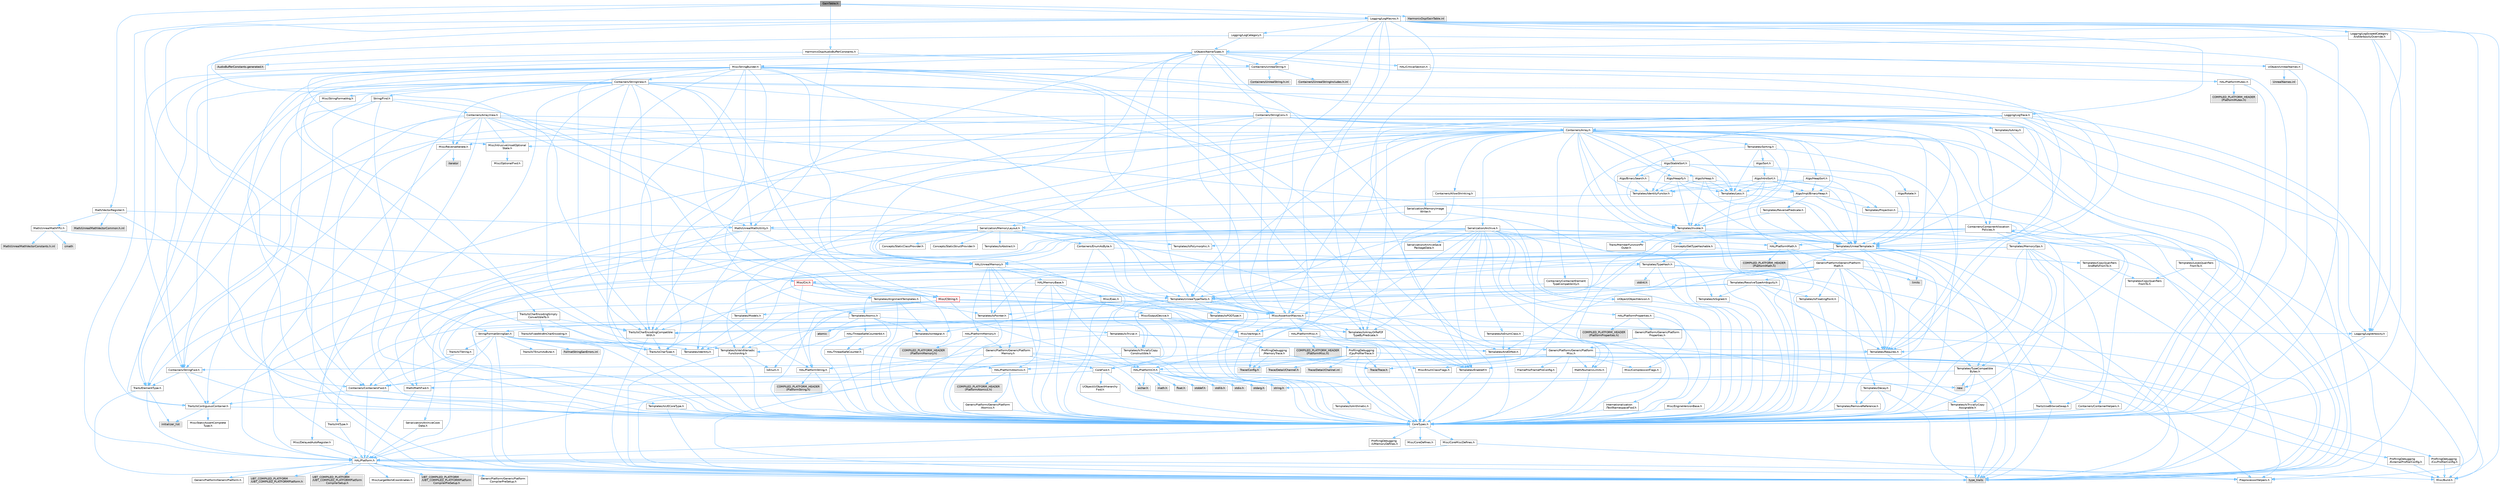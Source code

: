 digraph "GainTable.h"
{
 // INTERACTIVE_SVG=YES
 // LATEX_PDF_SIZE
  bgcolor="transparent";
  edge [fontname=Helvetica,fontsize=10,labelfontname=Helvetica,labelfontsize=10];
  node [fontname=Helvetica,fontsize=10,shape=box,height=0.2,width=0.4];
  Node1 [id="Node000001",label="GainTable.h",height=0.2,width=0.4,color="gray40", fillcolor="grey60", style="filled", fontcolor="black",tooltip=" "];
  Node1 -> Node2 [id="edge1_Node000001_Node000002",color="steelblue1",style="solid",tooltip=" "];
  Node2 [id="Node000002",label="HarmonixDsp/AudioBufferConstants.h",height=0.2,width=0.4,color="grey40", fillcolor="white", style="filled",URL="$df/d16/AudioBufferConstants_8h.html",tooltip=" "];
  Node2 -> Node3 [id="edge2_Node000002_Node000003",color="steelblue1",style="solid",tooltip=" "];
  Node3 [id="Node000003",label="Containers/UnrealString.h",height=0.2,width=0.4,color="grey40", fillcolor="white", style="filled",URL="$d5/dba/UnrealString_8h.html",tooltip=" "];
  Node3 -> Node4 [id="edge3_Node000003_Node000004",color="steelblue1",style="solid",tooltip=" "];
  Node4 [id="Node000004",label="Containers/UnrealStringIncludes.h.inl",height=0.2,width=0.4,color="grey60", fillcolor="#E0E0E0", style="filled",tooltip=" "];
  Node3 -> Node5 [id="edge4_Node000003_Node000005",color="steelblue1",style="solid",tooltip=" "];
  Node5 [id="Node000005",label="Containers/UnrealString.h.inl",height=0.2,width=0.4,color="grey60", fillcolor="#E0E0E0", style="filled",tooltip=" "];
  Node3 -> Node6 [id="edge5_Node000003_Node000006",color="steelblue1",style="solid",tooltip=" "];
  Node6 [id="Node000006",label="Misc/StringFormatArg.h",height=0.2,width=0.4,color="grey40", fillcolor="white", style="filled",URL="$d2/d16/StringFormatArg_8h.html",tooltip=" "];
  Node6 -> Node7 [id="edge6_Node000006_Node000007",color="steelblue1",style="solid",tooltip=" "];
  Node7 [id="Node000007",label="Containers/ContainersFwd.h",height=0.2,width=0.4,color="grey40", fillcolor="white", style="filled",URL="$d4/d0a/ContainersFwd_8h.html",tooltip=" "];
  Node7 -> Node8 [id="edge7_Node000007_Node000008",color="steelblue1",style="solid",tooltip=" "];
  Node8 [id="Node000008",label="HAL/Platform.h",height=0.2,width=0.4,color="grey40", fillcolor="white", style="filled",URL="$d9/dd0/Platform_8h.html",tooltip=" "];
  Node8 -> Node9 [id="edge8_Node000008_Node000009",color="steelblue1",style="solid",tooltip=" "];
  Node9 [id="Node000009",label="Misc/Build.h",height=0.2,width=0.4,color="grey40", fillcolor="white", style="filled",URL="$d3/dbb/Build_8h.html",tooltip=" "];
  Node8 -> Node10 [id="edge9_Node000008_Node000010",color="steelblue1",style="solid",tooltip=" "];
  Node10 [id="Node000010",label="Misc/LargeWorldCoordinates.h",height=0.2,width=0.4,color="grey40", fillcolor="white", style="filled",URL="$d2/dcb/LargeWorldCoordinates_8h.html",tooltip=" "];
  Node8 -> Node11 [id="edge10_Node000008_Node000011",color="steelblue1",style="solid",tooltip=" "];
  Node11 [id="Node000011",label="type_traits",height=0.2,width=0.4,color="grey60", fillcolor="#E0E0E0", style="filled",tooltip=" "];
  Node8 -> Node12 [id="edge11_Node000008_Node000012",color="steelblue1",style="solid",tooltip=" "];
  Node12 [id="Node000012",label="PreprocessorHelpers.h",height=0.2,width=0.4,color="grey40", fillcolor="white", style="filled",URL="$db/ddb/PreprocessorHelpers_8h.html",tooltip=" "];
  Node8 -> Node13 [id="edge12_Node000008_Node000013",color="steelblue1",style="solid",tooltip=" "];
  Node13 [id="Node000013",label="UBT_COMPILED_PLATFORM\l/UBT_COMPILED_PLATFORMPlatform\lCompilerPreSetup.h",height=0.2,width=0.4,color="grey60", fillcolor="#E0E0E0", style="filled",tooltip=" "];
  Node8 -> Node14 [id="edge13_Node000008_Node000014",color="steelblue1",style="solid",tooltip=" "];
  Node14 [id="Node000014",label="GenericPlatform/GenericPlatform\lCompilerPreSetup.h",height=0.2,width=0.4,color="grey40", fillcolor="white", style="filled",URL="$d9/dc8/GenericPlatformCompilerPreSetup_8h.html",tooltip=" "];
  Node8 -> Node15 [id="edge14_Node000008_Node000015",color="steelblue1",style="solid",tooltip=" "];
  Node15 [id="Node000015",label="GenericPlatform/GenericPlatform.h",height=0.2,width=0.4,color="grey40", fillcolor="white", style="filled",URL="$d6/d84/GenericPlatform_8h.html",tooltip=" "];
  Node8 -> Node16 [id="edge15_Node000008_Node000016",color="steelblue1",style="solid",tooltip=" "];
  Node16 [id="Node000016",label="UBT_COMPILED_PLATFORM\l/UBT_COMPILED_PLATFORMPlatform.h",height=0.2,width=0.4,color="grey60", fillcolor="#E0E0E0", style="filled",tooltip=" "];
  Node8 -> Node17 [id="edge16_Node000008_Node000017",color="steelblue1",style="solid",tooltip=" "];
  Node17 [id="Node000017",label="UBT_COMPILED_PLATFORM\l/UBT_COMPILED_PLATFORMPlatform\lCompilerSetup.h",height=0.2,width=0.4,color="grey60", fillcolor="#E0E0E0", style="filled",tooltip=" "];
  Node7 -> Node18 [id="edge17_Node000007_Node000018",color="steelblue1",style="solid",tooltip=" "];
  Node18 [id="Node000018",label="CoreTypes.h",height=0.2,width=0.4,color="grey40", fillcolor="white", style="filled",URL="$dc/dec/CoreTypes_8h.html",tooltip=" "];
  Node18 -> Node8 [id="edge18_Node000018_Node000008",color="steelblue1",style="solid",tooltip=" "];
  Node18 -> Node19 [id="edge19_Node000018_Node000019",color="steelblue1",style="solid",tooltip=" "];
  Node19 [id="Node000019",label="ProfilingDebugging\l/UMemoryDefines.h",height=0.2,width=0.4,color="grey40", fillcolor="white", style="filled",URL="$d2/da2/UMemoryDefines_8h.html",tooltip=" "];
  Node18 -> Node20 [id="edge20_Node000018_Node000020",color="steelblue1",style="solid",tooltip=" "];
  Node20 [id="Node000020",label="Misc/CoreMiscDefines.h",height=0.2,width=0.4,color="grey40", fillcolor="white", style="filled",URL="$da/d38/CoreMiscDefines_8h.html",tooltip=" "];
  Node20 -> Node8 [id="edge21_Node000020_Node000008",color="steelblue1",style="solid",tooltip=" "];
  Node20 -> Node12 [id="edge22_Node000020_Node000012",color="steelblue1",style="solid",tooltip=" "];
  Node18 -> Node21 [id="edge23_Node000018_Node000021",color="steelblue1",style="solid",tooltip=" "];
  Node21 [id="Node000021",label="Misc/CoreDefines.h",height=0.2,width=0.4,color="grey40", fillcolor="white", style="filled",URL="$d3/dd2/CoreDefines_8h.html",tooltip=" "];
  Node7 -> Node22 [id="edge24_Node000007_Node000022",color="steelblue1",style="solid",tooltip=" "];
  Node22 [id="Node000022",label="Traits/IsContiguousContainer.h",height=0.2,width=0.4,color="grey40", fillcolor="white", style="filled",URL="$d5/d3c/IsContiguousContainer_8h.html",tooltip=" "];
  Node22 -> Node18 [id="edge25_Node000022_Node000018",color="steelblue1",style="solid",tooltip=" "];
  Node22 -> Node23 [id="edge26_Node000022_Node000023",color="steelblue1",style="solid",tooltip=" "];
  Node23 [id="Node000023",label="Misc/StaticAssertComplete\lType.h",height=0.2,width=0.4,color="grey40", fillcolor="white", style="filled",URL="$d5/d4e/StaticAssertCompleteType_8h.html",tooltip=" "];
  Node22 -> Node24 [id="edge27_Node000022_Node000024",color="steelblue1",style="solid",tooltip=" "];
  Node24 [id="Node000024",label="initializer_list",height=0.2,width=0.4,color="grey60", fillcolor="#E0E0E0", style="filled",tooltip=" "];
  Node2 -> Node25 [id="edge28_Node000002_Node000025",color="steelblue1",style="solid",tooltip=" "];
  Node25 [id="Node000025",label="Math/UnrealMathUtility.h",height=0.2,width=0.4,color="grey40", fillcolor="white", style="filled",URL="$db/db8/UnrealMathUtility_8h.html",tooltip=" "];
  Node25 -> Node18 [id="edge29_Node000025_Node000018",color="steelblue1",style="solid",tooltip=" "];
  Node25 -> Node26 [id="edge30_Node000025_Node000026",color="steelblue1",style="solid",tooltip=" "];
  Node26 [id="Node000026",label="Misc/AssertionMacros.h",height=0.2,width=0.4,color="grey40", fillcolor="white", style="filled",URL="$d0/dfa/AssertionMacros_8h.html",tooltip=" "];
  Node26 -> Node18 [id="edge31_Node000026_Node000018",color="steelblue1",style="solid",tooltip=" "];
  Node26 -> Node8 [id="edge32_Node000026_Node000008",color="steelblue1",style="solid",tooltip=" "];
  Node26 -> Node27 [id="edge33_Node000026_Node000027",color="steelblue1",style="solid",tooltip=" "];
  Node27 [id="Node000027",label="HAL/PlatformMisc.h",height=0.2,width=0.4,color="grey40", fillcolor="white", style="filled",URL="$d0/df5/PlatformMisc_8h.html",tooltip=" "];
  Node27 -> Node18 [id="edge34_Node000027_Node000018",color="steelblue1",style="solid",tooltip=" "];
  Node27 -> Node28 [id="edge35_Node000027_Node000028",color="steelblue1",style="solid",tooltip=" "];
  Node28 [id="Node000028",label="GenericPlatform/GenericPlatform\lMisc.h",height=0.2,width=0.4,color="grey40", fillcolor="white", style="filled",URL="$db/d9a/GenericPlatformMisc_8h.html",tooltip=" "];
  Node28 -> Node29 [id="edge36_Node000028_Node000029",color="steelblue1",style="solid",tooltip=" "];
  Node29 [id="Node000029",label="Containers/StringFwd.h",height=0.2,width=0.4,color="grey40", fillcolor="white", style="filled",URL="$df/d37/StringFwd_8h.html",tooltip=" "];
  Node29 -> Node18 [id="edge37_Node000029_Node000018",color="steelblue1",style="solid",tooltip=" "];
  Node29 -> Node30 [id="edge38_Node000029_Node000030",color="steelblue1",style="solid",tooltip=" "];
  Node30 [id="Node000030",label="Traits/ElementType.h",height=0.2,width=0.4,color="grey40", fillcolor="white", style="filled",URL="$d5/d4f/ElementType_8h.html",tooltip=" "];
  Node30 -> Node8 [id="edge39_Node000030_Node000008",color="steelblue1",style="solid",tooltip=" "];
  Node30 -> Node24 [id="edge40_Node000030_Node000024",color="steelblue1",style="solid",tooltip=" "];
  Node30 -> Node11 [id="edge41_Node000030_Node000011",color="steelblue1",style="solid",tooltip=" "];
  Node29 -> Node22 [id="edge42_Node000029_Node000022",color="steelblue1",style="solid",tooltip=" "];
  Node28 -> Node31 [id="edge43_Node000028_Node000031",color="steelblue1",style="solid",tooltip=" "];
  Node31 [id="Node000031",label="CoreFwd.h",height=0.2,width=0.4,color="grey40", fillcolor="white", style="filled",URL="$d1/d1e/CoreFwd_8h.html",tooltip=" "];
  Node31 -> Node18 [id="edge44_Node000031_Node000018",color="steelblue1",style="solid",tooltip=" "];
  Node31 -> Node7 [id="edge45_Node000031_Node000007",color="steelblue1",style="solid",tooltip=" "];
  Node31 -> Node32 [id="edge46_Node000031_Node000032",color="steelblue1",style="solid",tooltip=" "];
  Node32 [id="Node000032",label="Math/MathFwd.h",height=0.2,width=0.4,color="grey40", fillcolor="white", style="filled",URL="$d2/d10/MathFwd_8h.html",tooltip=" "];
  Node32 -> Node8 [id="edge47_Node000032_Node000008",color="steelblue1",style="solid",tooltip=" "];
  Node31 -> Node33 [id="edge48_Node000031_Node000033",color="steelblue1",style="solid",tooltip=" "];
  Node33 [id="Node000033",label="UObject/UObjectHierarchy\lFwd.h",height=0.2,width=0.4,color="grey40", fillcolor="white", style="filled",URL="$d3/d13/UObjectHierarchyFwd_8h.html",tooltip=" "];
  Node28 -> Node18 [id="edge49_Node000028_Node000018",color="steelblue1",style="solid",tooltip=" "];
  Node28 -> Node34 [id="edge50_Node000028_Node000034",color="steelblue1",style="solid",tooltip=" "];
  Node34 [id="Node000034",label="FramePro/FrameProConfig.h",height=0.2,width=0.4,color="grey40", fillcolor="white", style="filled",URL="$d7/d90/FrameProConfig_8h.html",tooltip=" "];
  Node28 -> Node35 [id="edge51_Node000028_Node000035",color="steelblue1",style="solid",tooltip=" "];
  Node35 [id="Node000035",label="HAL/PlatformCrt.h",height=0.2,width=0.4,color="grey40", fillcolor="white", style="filled",URL="$d8/d75/PlatformCrt_8h.html",tooltip=" "];
  Node35 -> Node36 [id="edge52_Node000035_Node000036",color="steelblue1",style="solid",tooltip=" "];
  Node36 [id="Node000036",label="new",height=0.2,width=0.4,color="grey60", fillcolor="#E0E0E0", style="filled",tooltip=" "];
  Node35 -> Node37 [id="edge53_Node000035_Node000037",color="steelblue1",style="solid",tooltip=" "];
  Node37 [id="Node000037",label="wchar.h",height=0.2,width=0.4,color="grey60", fillcolor="#E0E0E0", style="filled",tooltip=" "];
  Node35 -> Node38 [id="edge54_Node000035_Node000038",color="steelblue1",style="solid",tooltip=" "];
  Node38 [id="Node000038",label="stddef.h",height=0.2,width=0.4,color="grey60", fillcolor="#E0E0E0", style="filled",tooltip=" "];
  Node35 -> Node39 [id="edge55_Node000035_Node000039",color="steelblue1",style="solid",tooltip=" "];
  Node39 [id="Node000039",label="stdlib.h",height=0.2,width=0.4,color="grey60", fillcolor="#E0E0E0", style="filled",tooltip=" "];
  Node35 -> Node40 [id="edge56_Node000035_Node000040",color="steelblue1",style="solid",tooltip=" "];
  Node40 [id="Node000040",label="stdio.h",height=0.2,width=0.4,color="grey60", fillcolor="#E0E0E0", style="filled",tooltip=" "];
  Node35 -> Node41 [id="edge57_Node000035_Node000041",color="steelblue1",style="solid",tooltip=" "];
  Node41 [id="Node000041",label="stdarg.h",height=0.2,width=0.4,color="grey60", fillcolor="#E0E0E0", style="filled",tooltip=" "];
  Node35 -> Node42 [id="edge58_Node000035_Node000042",color="steelblue1",style="solid",tooltip=" "];
  Node42 [id="Node000042",label="math.h",height=0.2,width=0.4,color="grey60", fillcolor="#E0E0E0", style="filled",tooltip=" "];
  Node35 -> Node43 [id="edge59_Node000035_Node000043",color="steelblue1",style="solid",tooltip=" "];
  Node43 [id="Node000043",label="float.h",height=0.2,width=0.4,color="grey60", fillcolor="#E0E0E0", style="filled",tooltip=" "];
  Node35 -> Node44 [id="edge60_Node000035_Node000044",color="steelblue1",style="solid",tooltip=" "];
  Node44 [id="Node000044",label="string.h",height=0.2,width=0.4,color="grey60", fillcolor="#E0E0E0", style="filled",tooltip=" "];
  Node28 -> Node45 [id="edge61_Node000028_Node000045",color="steelblue1",style="solid",tooltip=" "];
  Node45 [id="Node000045",label="Math/NumericLimits.h",height=0.2,width=0.4,color="grey40", fillcolor="white", style="filled",URL="$df/d1b/NumericLimits_8h.html",tooltip=" "];
  Node45 -> Node18 [id="edge62_Node000045_Node000018",color="steelblue1",style="solid",tooltip=" "];
  Node28 -> Node46 [id="edge63_Node000028_Node000046",color="steelblue1",style="solid",tooltip=" "];
  Node46 [id="Node000046",label="Misc/CompressionFlags.h",height=0.2,width=0.4,color="grey40", fillcolor="white", style="filled",URL="$d9/d76/CompressionFlags_8h.html",tooltip=" "];
  Node28 -> Node47 [id="edge64_Node000028_Node000047",color="steelblue1",style="solid",tooltip=" "];
  Node47 [id="Node000047",label="Misc/EnumClassFlags.h",height=0.2,width=0.4,color="grey40", fillcolor="white", style="filled",URL="$d8/de7/EnumClassFlags_8h.html",tooltip=" "];
  Node28 -> Node48 [id="edge65_Node000028_Node000048",color="steelblue1",style="solid",tooltip=" "];
  Node48 [id="Node000048",label="ProfilingDebugging\l/CsvProfilerConfig.h",height=0.2,width=0.4,color="grey40", fillcolor="white", style="filled",URL="$d3/d88/CsvProfilerConfig_8h.html",tooltip=" "];
  Node48 -> Node9 [id="edge66_Node000048_Node000009",color="steelblue1",style="solid",tooltip=" "];
  Node28 -> Node49 [id="edge67_Node000028_Node000049",color="steelblue1",style="solid",tooltip=" "];
  Node49 [id="Node000049",label="ProfilingDebugging\l/ExternalProfilerConfig.h",height=0.2,width=0.4,color="grey40", fillcolor="white", style="filled",URL="$d3/dbb/ExternalProfilerConfig_8h.html",tooltip=" "];
  Node49 -> Node9 [id="edge68_Node000049_Node000009",color="steelblue1",style="solid",tooltip=" "];
  Node27 -> Node50 [id="edge69_Node000027_Node000050",color="steelblue1",style="solid",tooltip=" "];
  Node50 [id="Node000050",label="COMPILED_PLATFORM_HEADER\l(PlatformMisc.h)",height=0.2,width=0.4,color="grey60", fillcolor="#E0E0E0", style="filled",tooltip=" "];
  Node27 -> Node51 [id="edge70_Node000027_Node000051",color="steelblue1",style="solid",tooltip=" "];
  Node51 [id="Node000051",label="ProfilingDebugging\l/CpuProfilerTrace.h",height=0.2,width=0.4,color="grey40", fillcolor="white", style="filled",URL="$da/dcb/CpuProfilerTrace_8h.html",tooltip=" "];
  Node51 -> Node18 [id="edge71_Node000051_Node000018",color="steelblue1",style="solid",tooltip=" "];
  Node51 -> Node7 [id="edge72_Node000051_Node000007",color="steelblue1",style="solid",tooltip=" "];
  Node51 -> Node52 [id="edge73_Node000051_Node000052",color="steelblue1",style="solid",tooltip=" "];
  Node52 [id="Node000052",label="HAL/PlatformAtomics.h",height=0.2,width=0.4,color="grey40", fillcolor="white", style="filled",URL="$d3/d36/PlatformAtomics_8h.html",tooltip=" "];
  Node52 -> Node18 [id="edge74_Node000052_Node000018",color="steelblue1",style="solid",tooltip=" "];
  Node52 -> Node53 [id="edge75_Node000052_Node000053",color="steelblue1",style="solid",tooltip=" "];
  Node53 [id="Node000053",label="GenericPlatform/GenericPlatform\lAtomics.h",height=0.2,width=0.4,color="grey40", fillcolor="white", style="filled",URL="$da/d72/GenericPlatformAtomics_8h.html",tooltip=" "];
  Node53 -> Node18 [id="edge76_Node000053_Node000018",color="steelblue1",style="solid",tooltip=" "];
  Node52 -> Node54 [id="edge77_Node000052_Node000054",color="steelblue1",style="solid",tooltip=" "];
  Node54 [id="Node000054",label="COMPILED_PLATFORM_HEADER\l(PlatformAtomics.h)",height=0.2,width=0.4,color="grey60", fillcolor="#E0E0E0", style="filled",tooltip=" "];
  Node51 -> Node12 [id="edge78_Node000051_Node000012",color="steelblue1",style="solid",tooltip=" "];
  Node51 -> Node9 [id="edge79_Node000051_Node000009",color="steelblue1",style="solid",tooltip=" "];
  Node51 -> Node55 [id="edge80_Node000051_Node000055",color="steelblue1",style="solid",tooltip=" "];
  Node55 [id="Node000055",label="Trace/Config.h",height=0.2,width=0.4,color="grey60", fillcolor="#E0E0E0", style="filled",tooltip=" "];
  Node51 -> Node56 [id="edge81_Node000051_Node000056",color="steelblue1",style="solid",tooltip=" "];
  Node56 [id="Node000056",label="Trace/Detail/Channel.h",height=0.2,width=0.4,color="grey60", fillcolor="#E0E0E0", style="filled",tooltip=" "];
  Node51 -> Node57 [id="edge82_Node000051_Node000057",color="steelblue1",style="solid",tooltip=" "];
  Node57 [id="Node000057",label="Trace/Detail/Channel.inl",height=0.2,width=0.4,color="grey60", fillcolor="#E0E0E0", style="filled",tooltip=" "];
  Node51 -> Node58 [id="edge83_Node000051_Node000058",color="steelblue1",style="solid",tooltip=" "];
  Node58 [id="Node000058",label="Trace/Trace.h",height=0.2,width=0.4,color="grey60", fillcolor="#E0E0E0", style="filled",tooltip=" "];
  Node26 -> Node12 [id="edge84_Node000026_Node000012",color="steelblue1",style="solid",tooltip=" "];
  Node26 -> Node59 [id="edge85_Node000026_Node000059",color="steelblue1",style="solid",tooltip=" "];
  Node59 [id="Node000059",label="Templates/EnableIf.h",height=0.2,width=0.4,color="grey40", fillcolor="white", style="filled",URL="$d7/d60/EnableIf_8h.html",tooltip=" "];
  Node59 -> Node18 [id="edge86_Node000059_Node000018",color="steelblue1",style="solid",tooltip=" "];
  Node26 -> Node60 [id="edge87_Node000026_Node000060",color="steelblue1",style="solid",tooltip=" "];
  Node60 [id="Node000060",label="Templates/IsArrayOrRefOf\lTypeByPredicate.h",height=0.2,width=0.4,color="grey40", fillcolor="white", style="filled",URL="$d6/da1/IsArrayOrRefOfTypeByPredicate_8h.html",tooltip=" "];
  Node60 -> Node18 [id="edge88_Node000060_Node000018",color="steelblue1",style="solid",tooltip=" "];
  Node26 -> Node61 [id="edge89_Node000026_Node000061",color="steelblue1",style="solid",tooltip=" "];
  Node61 [id="Node000061",label="Templates/IsValidVariadic\lFunctionArg.h",height=0.2,width=0.4,color="grey40", fillcolor="white", style="filled",URL="$d0/dc8/IsValidVariadicFunctionArg_8h.html",tooltip=" "];
  Node61 -> Node18 [id="edge90_Node000061_Node000018",color="steelblue1",style="solid",tooltip=" "];
  Node61 -> Node62 [id="edge91_Node000061_Node000062",color="steelblue1",style="solid",tooltip=" "];
  Node62 [id="Node000062",label="IsEnum.h",height=0.2,width=0.4,color="grey40", fillcolor="white", style="filled",URL="$d4/de5/IsEnum_8h.html",tooltip=" "];
  Node61 -> Node11 [id="edge92_Node000061_Node000011",color="steelblue1",style="solid",tooltip=" "];
  Node26 -> Node63 [id="edge93_Node000026_Node000063",color="steelblue1",style="solid",tooltip=" "];
  Node63 [id="Node000063",label="Traits/IsCharEncodingCompatible\lWith.h",height=0.2,width=0.4,color="grey40", fillcolor="white", style="filled",URL="$df/dd1/IsCharEncodingCompatibleWith_8h.html",tooltip=" "];
  Node63 -> Node11 [id="edge94_Node000063_Node000011",color="steelblue1",style="solid",tooltip=" "];
  Node63 -> Node64 [id="edge95_Node000063_Node000064",color="steelblue1",style="solid",tooltip=" "];
  Node64 [id="Node000064",label="Traits/IsCharType.h",height=0.2,width=0.4,color="grey40", fillcolor="white", style="filled",URL="$db/d51/IsCharType_8h.html",tooltip=" "];
  Node64 -> Node18 [id="edge96_Node000064_Node000018",color="steelblue1",style="solid",tooltip=" "];
  Node26 -> Node65 [id="edge97_Node000026_Node000065",color="steelblue1",style="solid",tooltip=" "];
  Node65 [id="Node000065",label="Misc/VarArgs.h",height=0.2,width=0.4,color="grey40", fillcolor="white", style="filled",URL="$d5/d6f/VarArgs_8h.html",tooltip=" "];
  Node65 -> Node18 [id="edge98_Node000065_Node000018",color="steelblue1",style="solid",tooltip=" "];
  Node26 -> Node66 [id="edge99_Node000026_Node000066",color="steelblue1",style="solid",tooltip=" "];
  Node66 [id="Node000066",label="String/FormatStringSan.h",height=0.2,width=0.4,color="grey40", fillcolor="white", style="filled",URL="$d3/d8b/FormatStringSan_8h.html",tooltip=" "];
  Node66 -> Node11 [id="edge100_Node000066_Node000011",color="steelblue1",style="solid",tooltip=" "];
  Node66 -> Node18 [id="edge101_Node000066_Node000018",color="steelblue1",style="solid",tooltip=" "];
  Node66 -> Node67 [id="edge102_Node000066_Node000067",color="steelblue1",style="solid",tooltip=" "];
  Node67 [id="Node000067",label="Templates/Requires.h",height=0.2,width=0.4,color="grey40", fillcolor="white", style="filled",URL="$dc/d96/Requires_8h.html",tooltip=" "];
  Node67 -> Node59 [id="edge103_Node000067_Node000059",color="steelblue1",style="solid",tooltip=" "];
  Node67 -> Node11 [id="edge104_Node000067_Node000011",color="steelblue1",style="solid",tooltip=" "];
  Node66 -> Node68 [id="edge105_Node000066_Node000068",color="steelblue1",style="solid",tooltip=" "];
  Node68 [id="Node000068",label="Templates/Identity.h",height=0.2,width=0.4,color="grey40", fillcolor="white", style="filled",URL="$d0/dd5/Identity_8h.html",tooltip=" "];
  Node66 -> Node61 [id="edge106_Node000066_Node000061",color="steelblue1",style="solid",tooltip=" "];
  Node66 -> Node64 [id="edge107_Node000066_Node000064",color="steelblue1",style="solid",tooltip=" "];
  Node66 -> Node69 [id="edge108_Node000066_Node000069",color="steelblue1",style="solid",tooltip=" "];
  Node69 [id="Node000069",label="Traits/IsTEnumAsByte.h",height=0.2,width=0.4,color="grey40", fillcolor="white", style="filled",URL="$d1/de6/IsTEnumAsByte_8h.html",tooltip=" "];
  Node66 -> Node70 [id="edge109_Node000066_Node000070",color="steelblue1",style="solid",tooltip=" "];
  Node70 [id="Node000070",label="Traits/IsTString.h",height=0.2,width=0.4,color="grey40", fillcolor="white", style="filled",URL="$d0/df8/IsTString_8h.html",tooltip=" "];
  Node70 -> Node7 [id="edge110_Node000070_Node000007",color="steelblue1",style="solid",tooltip=" "];
  Node66 -> Node7 [id="edge111_Node000066_Node000007",color="steelblue1",style="solid",tooltip=" "];
  Node66 -> Node71 [id="edge112_Node000066_Node000071",color="steelblue1",style="solid",tooltip=" "];
  Node71 [id="Node000071",label="FormatStringSanErrors.inl",height=0.2,width=0.4,color="grey60", fillcolor="#E0E0E0", style="filled",tooltip=" "];
  Node26 -> Node72 [id="edge113_Node000026_Node000072",color="steelblue1",style="solid",tooltip=" "];
  Node72 [id="Node000072",label="atomic",height=0.2,width=0.4,color="grey60", fillcolor="#E0E0E0", style="filled",tooltip=" "];
  Node25 -> Node73 [id="edge114_Node000025_Node000073",color="steelblue1",style="solid",tooltip=" "];
  Node73 [id="Node000073",label="HAL/PlatformMath.h",height=0.2,width=0.4,color="grey40", fillcolor="white", style="filled",URL="$dc/d53/PlatformMath_8h.html",tooltip=" "];
  Node73 -> Node18 [id="edge115_Node000073_Node000018",color="steelblue1",style="solid",tooltip=" "];
  Node73 -> Node74 [id="edge116_Node000073_Node000074",color="steelblue1",style="solid",tooltip=" "];
  Node74 [id="Node000074",label="GenericPlatform/GenericPlatform\lMath.h",height=0.2,width=0.4,color="grey40", fillcolor="white", style="filled",URL="$d5/d79/GenericPlatformMath_8h.html",tooltip=" "];
  Node74 -> Node18 [id="edge117_Node000074_Node000018",color="steelblue1",style="solid",tooltip=" "];
  Node74 -> Node7 [id="edge118_Node000074_Node000007",color="steelblue1",style="solid",tooltip=" "];
  Node74 -> Node35 [id="edge119_Node000074_Node000035",color="steelblue1",style="solid",tooltip=" "];
  Node74 -> Node75 [id="edge120_Node000074_Node000075",color="steelblue1",style="solid",tooltip=" "];
  Node75 [id="Node000075",label="Templates/AndOrNot.h",height=0.2,width=0.4,color="grey40", fillcolor="white", style="filled",URL="$db/d0a/AndOrNot_8h.html",tooltip=" "];
  Node75 -> Node18 [id="edge121_Node000075_Node000018",color="steelblue1",style="solid",tooltip=" "];
  Node74 -> Node76 [id="edge122_Node000074_Node000076",color="steelblue1",style="solid",tooltip=" "];
  Node76 [id="Node000076",label="Templates/Decay.h",height=0.2,width=0.4,color="grey40", fillcolor="white", style="filled",URL="$dd/d0f/Decay_8h.html",tooltip=" "];
  Node76 -> Node18 [id="edge123_Node000076_Node000018",color="steelblue1",style="solid",tooltip=" "];
  Node76 -> Node77 [id="edge124_Node000076_Node000077",color="steelblue1",style="solid",tooltip=" "];
  Node77 [id="Node000077",label="Templates/RemoveReference.h",height=0.2,width=0.4,color="grey40", fillcolor="white", style="filled",URL="$da/dbe/RemoveReference_8h.html",tooltip=" "];
  Node77 -> Node18 [id="edge125_Node000077_Node000018",color="steelblue1",style="solid",tooltip=" "];
  Node76 -> Node11 [id="edge126_Node000076_Node000011",color="steelblue1",style="solid",tooltip=" "];
  Node74 -> Node78 [id="edge127_Node000074_Node000078",color="steelblue1",style="solid",tooltip=" "];
  Node78 [id="Node000078",label="Templates/IsFloatingPoint.h",height=0.2,width=0.4,color="grey40", fillcolor="white", style="filled",URL="$d3/d11/IsFloatingPoint_8h.html",tooltip=" "];
  Node78 -> Node18 [id="edge128_Node000078_Node000018",color="steelblue1",style="solid",tooltip=" "];
  Node74 -> Node79 [id="edge129_Node000074_Node000079",color="steelblue1",style="solid",tooltip=" "];
  Node79 [id="Node000079",label="Templates/UnrealTypeTraits.h",height=0.2,width=0.4,color="grey40", fillcolor="white", style="filled",URL="$d2/d2d/UnrealTypeTraits_8h.html",tooltip=" "];
  Node79 -> Node18 [id="edge130_Node000079_Node000018",color="steelblue1",style="solid",tooltip=" "];
  Node79 -> Node80 [id="edge131_Node000079_Node000080",color="steelblue1",style="solid",tooltip=" "];
  Node80 [id="Node000080",label="Templates/IsPointer.h",height=0.2,width=0.4,color="grey40", fillcolor="white", style="filled",URL="$d7/d05/IsPointer_8h.html",tooltip=" "];
  Node80 -> Node18 [id="edge132_Node000080_Node000018",color="steelblue1",style="solid",tooltip=" "];
  Node79 -> Node26 [id="edge133_Node000079_Node000026",color="steelblue1",style="solid",tooltip=" "];
  Node79 -> Node75 [id="edge134_Node000079_Node000075",color="steelblue1",style="solid",tooltip=" "];
  Node79 -> Node59 [id="edge135_Node000079_Node000059",color="steelblue1",style="solid",tooltip=" "];
  Node79 -> Node81 [id="edge136_Node000079_Node000081",color="steelblue1",style="solid",tooltip=" "];
  Node81 [id="Node000081",label="Templates/IsArithmetic.h",height=0.2,width=0.4,color="grey40", fillcolor="white", style="filled",URL="$d2/d5d/IsArithmetic_8h.html",tooltip=" "];
  Node81 -> Node18 [id="edge137_Node000081_Node000018",color="steelblue1",style="solid",tooltip=" "];
  Node79 -> Node62 [id="edge138_Node000079_Node000062",color="steelblue1",style="solid",tooltip=" "];
  Node79 -> Node82 [id="edge139_Node000079_Node000082",color="steelblue1",style="solid",tooltip=" "];
  Node82 [id="Node000082",label="Templates/Models.h",height=0.2,width=0.4,color="grey40", fillcolor="white", style="filled",URL="$d3/d0c/Models_8h.html",tooltip=" "];
  Node82 -> Node68 [id="edge140_Node000082_Node000068",color="steelblue1",style="solid",tooltip=" "];
  Node79 -> Node83 [id="edge141_Node000079_Node000083",color="steelblue1",style="solid",tooltip=" "];
  Node83 [id="Node000083",label="Templates/IsPODType.h",height=0.2,width=0.4,color="grey40", fillcolor="white", style="filled",URL="$d7/db1/IsPODType_8h.html",tooltip=" "];
  Node83 -> Node18 [id="edge142_Node000083_Node000018",color="steelblue1",style="solid",tooltip=" "];
  Node79 -> Node84 [id="edge143_Node000079_Node000084",color="steelblue1",style="solid",tooltip=" "];
  Node84 [id="Node000084",label="Templates/IsUECoreType.h",height=0.2,width=0.4,color="grey40", fillcolor="white", style="filled",URL="$d1/db8/IsUECoreType_8h.html",tooltip=" "];
  Node84 -> Node18 [id="edge144_Node000084_Node000018",color="steelblue1",style="solid",tooltip=" "];
  Node84 -> Node11 [id="edge145_Node000084_Node000011",color="steelblue1",style="solid",tooltip=" "];
  Node79 -> Node85 [id="edge146_Node000079_Node000085",color="steelblue1",style="solid",tooltip=" "];
  Node85 [id="Node000085",label="Templates/IsTriviallyCopy\lConstructible.h",height=0.2,width=0.4,color="grey40", fillcolor="white", style="filled",URL="$d3/d78/IsTriviallyCopyConstructible_8h.html",tooltip=" "];
  Node85 -> Node18 [id="edge147_Node000085_Node000018",color="steelblue1",style="solid",tooltip=" "];
  Node85 -> Node11 [id="edge148_Node000085_Node000011",color="steelblue1",style="solid",tooltip=" "];
  Node74 -> Node67 [id="edge149_Node000074_Node000067",color="steelblue1",style="solid",tooltip=" "];
  Node74 -> Node86 [id="edge150_Node000074_Node000086",color="steelblue1",style="solid",tooltip=" "];
  Node86 [id="Node000086",label="Templates/ResolveTypeAmbiguity.h",height=0.2,width=0.4,color="grey40", fillcolor="white", style="filled",URL="$df/d1f/ResolveTypeAmbiguity_8h.html",tooltip=" "];
  Node86 -> Node18 [id="edge151_Node000086_Node000018",color="steelblue1",style="solid",tooltip=" "];
  Node86 -> Node78 [id="edge152_Node000086_Node000078",color="steelblue1",style="solid",tooltip=" "];
  Node86 -> Node79 [id="edge153_Node000086_Node000079",color="steelblue1",style="solid",tooltip=" "];
  Node86 -> Node87 [id="edge154_Node000086_Node000087",color="steelblue1",style="solid",tooltip=" "];
  Node87 [id="Node000087",label="Templates/IsSigned.h",height=0.2,width=0.4,color="grey40", fillcolor="white", style="filled",URL="$d8/dd8/IsSigned_8h.html",tooltip=" "];
  Node87 -> Node18 [id="edge155_Node000087_Node000018",color="steelblue1",style="solid",tooltip=" "];
  Node86 -> Node88 [id="edge156_Node000086_Node000088",color="steelblue1",style="solid",tooltip=" "];
  Node88 [id="Node000088",label="Templates/IsIntegral.h",height=0.2,width=0.4,color="grey40", fillcolor="white", style="filled",URL="$da/d64/IsIntegral_8h.html",tooltip=" "];
  Node88 -> Node18 [id="edge157_Node000088_Node000018",color="steelblue1",style="solid",tooltip=" "];
  Node86 -> Node67 [id="edge158_Node000086_Node000067",color="steelblue1",style="solid",tooltip=" "];
  Node74 -> Node89 [id="edge159_Node000074_Node000089",color="steelblue1",style="solid",tooltip=" "];
  Node89 [id="Node000089",label="Templates/TypeCompatible\lBytes.h",height=0.2,width=0.4,color="grey40", fillcolor="white", style="filled",URL="$df/d0a/TypeCompatibleBytes_8h.html",tooltip=" "];
  Node89 -> Node18 [id="edge160_Node000089_Node000018",color="steelblue1",style="solid",tooltip=" "];
  Node89 -> Node44 [id="edge161_Node000089_Node000044",color="steelblue1",style="solid",tooltip=" "];
  Node89 -> Node36 [id="edge162_Node000089_Node000036",color="steelblue1",style="solid",tooltip=" "];
  Node89 -> Node11 [id="edge163_Node000089_Node000011",color="steelblue1",style="solid",tooltip=" "];
  Node74 -> Node90 [id="edge164_Node000074_Node000090",color="steelblue1",style="solid",tooltip=" "];
  Node90 [id="Node000090",label="limits",height=0.2,width=0.4,color="grey60", fillcolor="#E0E0E0", style="filled",tooltip=" "];
  Node74 -> Node11 [id="edge165_Node000074_Node000011",color="steelblue1",style="solid",tooltip=" "];
  Node73 -> Node91 [id="edge166_Node000073_Node000091",color="steelblue1",style="solid",tooltip=" "];
  Node91 [id="Node000091",label="COMPILED_PLATFORM_HEADER\l(PlatformMath.h)",height=0.2,width=0.4,color="grey60", fillcolor="#E0E0E0", style="filled",tooltip=" "];
  Node25 -> Node32 [id="edge167_Node000025_Node000032",color="steelblue1",style="solid",tooltip=" "];
  Node25 -> Node68 [id="edge168_Node000025_Node000068",color="steelblue1",style="solid",tooltip=" "];
  Node25 -> Node67 [id="edge169_Node000025_Node000067",color="steelblue1",style="solid",tooltip=" "];
  Node2 -> Node92 [id="edge170_Node000002_Node000092",color="steelblue1",style="solid",tooltip=" "];
  Node92 [id="Node000092",label="AudioBufferConstants.generated.h",height=0.2,width=0.4,color="grey60", fillcolor="#E0E0E0", style="filled",tooltip=" "];
  Node1 -> Node93 [id="edge171_Node000001_Node000093",color="steelblue1",style="solid",tooltip=" "];
  Node93 [id="Node000093",label="Logging/LogMacros.h",height=0.2,width=0.4,color="grey40", fillcolor="white", style="filled",URL="$d0/d16/LogMacros_8h.html",tooltip=" "];
  Node93 -> Node3 [id="edge172_Node000093_Node000003",color="steelblue1",style="solid",tooltip=" "];
  Node93 -> Node18 [id="edge173_Node000093_Node000018",color="steelblue1",style="solid",tooltip=" "];
  Node93 -> Node12 [id="edge174_Node000093_Node000012",color="steelblue1",style="solid",tooltip=" "];
  Node93 -> Node94 [id="edge175_Node000093_Node000094",color="steelblue1",style="solid",tooltip=" "];
  Node94 [id="Node000094",label="Logging/LogCategory.h",height=0.2,width=0.4,color="grey40", fillcolor="white", style="filled",URL="$d9/d36/LogCategory_8h.html",tooltip=" "];
  Node94 -> Node18 [id="edge176_Node000094_Node000018",color="steelblue1",style="solid",tooltip=" "];
  Node94 -> Node95 [id="edge177_Node000094_Node000095",color="steelblue1",style="solid",tooltip=" "];
  Node95 [id="Node000095",label="Logging/LogVerbosity.h",height=0.2,width=0.4,color="grey40", fillcolor="white", style="filled",URL="$d2/d8f/LogVerbosity_8h.html",tooltip=" "];
  Node95 -> Node18 [id="edge178_Node000095_Node000018",color="steelblue1",style="solid",tooltip=" "];
  Node94 -> Node96 [id="edge179_Node000094_Node000096",color="steelblue1",style="solid",tooltip=" "];
  Node96 [id="Node000096",label="UObject/NameTypes.h",height=0.2,width=0.4,color="grey40", fillcolor="white", style="filled",URL="$d6/d35/NameTypes_8h.html",tooltip=" "];
  Node96 -> Node18 [id="edge180_Node000096_Node000018",color="steelblue1",style="solid",tooltip=" "];
  Node96 -> Node26 [id="edge181_Node000096_Node000026",color="steelblue1",style="solid",tooltip=" "];
  Node96 -> Node97 [id="edge182_Node000096_Node000097",color="steelblue1",style="solid",tooltip=" "];
  Node97 [id="Node000097",label="HAL/UnrealMemory.h",height=0.2,width=0.4,color="grey40", fillcolor="white", style="filled",URL="$d9/d96/UnrealMemory_8h.html",tooltip=" "];
  Node97 -> Node18 [id="edge183_Node000097_Node000018",color="steelblue1",style="solid",tooltip=" "];
  Node97 -> Node98 [id="edge184_Node000097_Node000098",color="steelblue1",style="solid",tooltip=" "];
  Node98 [id="Node000098",label="GenericPlatform/GenericPlatform\lMemory.h",height=0.2,width=0.4,color="grey40", fillcolor="white", style="filled",URL="$dd/d22/GenericPlatformMemory_8h.html",tooltip=" "];
  Node98 -> Node31 [id="edge185_Node000098_Node000031",color="steelblue1",style="solid",tooltip=" "];
  Node98 -> Node18 [id="edge186_Node000098_Node000018",color="steelblue1",style="solid",tooltip=" "];
  Node98 -> Node99 [id="edge187_Node000098_Node000099",color="steelblue1",style="solid",tooltip=" "];
  Node99 [id="Node000099",label="HAL/PlatformString.h",height=0.2,width=0.4,color="grey40", fillcolor="white", style="filled",URL="$db/db5/PlatformString_8h.html",tooltip=" "];
  Node99 -> Node18 [id="edge188_Node000099_Node000018",color="steelblue1",style="solid",tooltip=" "];
  Node99 -> Node100 [id="edge189_Node000099_Node000100",color="steelblue1",style="solid",tooltip=" "];
  Node100 [id="Node000100",label="COMPILED_PLATFORM_HEADER\l(PlatformString.h)",height=0.2,width=0.4,color="grey60", fillcolor="#E0E0E0", style="filled",tooltip=" "];
  Node98 -> Node44 [id="edge190_Node000098_Node000044",color="steelblue1",style="solid",tooltip=" "];
  Node98 -> Node37 [id="edge191_Node000098_Node000037",color="steelblue1",style="solid",tooltip=" "];
  Node97 -> Node101 [id="edge192_Node000097_Node000101",color="steelblue1",style="solid",tooltip=" "];
  Node101 [id="Node000101",label="HAL/MemoryBase.h",height=0.2,width=0.4,color="grey40", fillcolor="white", style="filled",URL="$d6/d9f/MemoryBase_8h.html",tooltip=" "];
  Node101 -> Node18 [id="edge193_Node000101_Node000018",color="steelblue1",style="solid",tooltip=" "];
  Node101 -> Node52 [id="edge194_Node000101_Node000052",color="steelblue1",style="solid",tooltip=" "];
  Node101 -> Node35 [id="edge195_Node000101_Node000035",color="steelblue1",style="solid",tooltip=" "];
  Node101 -> Node102 [id="edge196_Node000101_Node000102",color="steelblue1",style="solid",tooltip=" "];
  Node102 [id="Node000102",label="Misc/Exec.h",height=0.2,width=0.4,color="grey40", fillcolor="white", style="filled",URL="$de/ddb/Exec_8h.html",tooltip=" "];
  Node102 -> Node18 [id="edge197_Node000102_Node000018",color="steelblue1",style="solid",tooltip=" "];
  Node102 -> Node26 [id="edge198_Node000102_Node000026",color="steelblue1",style="solid",tooltip=" "];
  Node101 -> Node103 [id="edge199_Node000101_Node000103",color="steelblue1",style="solid",tooltip=" "];
  Node103 [id="Node000103",label="Misc/OutputDevice.h",height=0.2,width=0.4,color="grey40", fillcolor="white", style="filled",URL="$d7/d32/OutputDevice_8h.html",tooltip=" "];
  Node103 -> Node31 [id="edge200_Node000103_Node000031",color="steelblue1",style="solid",tooltip=" "];
  Node103 -> Node18 [id="edge201_Node000103_Node000018",color="steelblue1",style="solid",tooltip=" "];
  Node103 -> Node95 [id="edge202_Node000103_Node000095",color="steelblue1",style="solid",tooltip=" "];
  Node103 -> Node65 [id="edge203_Node000103_Node000065",color="steelblue1",style="solid",tooltip=" "];
  Node103 -> Node60 [id="edge204_Node000103_Node000060",color="steelblue1",style="solid",tooltip=" "];
  Node103 -> Node61 [id="edge205_Node000103_Node000061",color="steelblue1",style="solid",tooltip=" "];
  Node103 -> Node63 [id="edge206_Node000103_Node000063",color="steelblue1",style="solid",tooltip=" "];
  Node101 -> Node104 [id="edge207_Node000101_Node000104",color="steelblue1",style="solid",tooltip=" "];
  Node104 [id="Node000104",label="Templates/Atomic.h",height=0.2,width=0.4,color="grey40", fillcolor="white", style="filled",URL="$d3/d91/Atomic_8h.html",tooltip=" "];
  Node104 -> Node105 [id="edge208_Node000104_Node000105",color="steelblue1",style="solid",tooltip=" "];
  Node105 [id="Node000105",label="HAL/ThreadSafeCounter.h",height=0.2,width=0.4,color="grey40", fillcolor="white", style="filled",URL="$dc/dc9/ThreadSafeCounter_8h.html",tooltip=" "];
  Node105 -> Node18 [id="edge209_Node000105_Node000018",color="steelblue1",style="solid",tooltip=" "];
  Node105 -> Node52 [id="edge210_Node000105_Node000052",color="steelblue1",style="solid",tooltip=" "];
  Node104 -> Node106 [id="edge211_Node000104_Node000106",color="steelblue1",style="solid",tooltip=" "];
  Node106 [id="Node000106",label="HAL/ThreadSafeCounter64.h",height=0.2,width=0.4,color="grey40", fillcolor="white", style="filled",URL="$d0/d12/ThreadSafeCounter64_8h.html",tooltip=" "];
  Node106 -> Node18 [id="edge212_Node000106_Node000018",color="steelblue1",style="solid",tooltip=" "];
  Node106 -> Node105 [id="edge213_Node000106_Node000105",color="steelblue1",style="solid",tooltip=" "];
  Node104 -> Node88 [id="edge214_Node000104_Node000088",color="steelblue1",style="solid",tooltip=" "];
  Node104 -> Node107 [id="edge215_Node000104_Node000107",color="steelblue1",style="solid",tooltip=" "];
  Node107 [id="Node000107",label="Templates/IsTrivial.h",height=0.2,width=0.4,color="grey40", fillcolor="white", style="filled",URL="$da/d4c/IsTrivial_8h.html",tooltip=" "];
  Node107 -> Node75 [id="edge216_Node000107_Node000075",color="steelblue1",style="solid",tooltip=" "];
  Node107 -> Node85 [id="edge217_Node000107_Node000085",color="steelblue1",style="solid",tooltip=" "];
  Node107 -> Node108 [id="edge218_Node000107_Node000108",color="steelblue1",style="solid",tooltip=" "];
  Node108 [id="Node000108",label="Templates/IsTriviallyCopy\lAssignable.h",height=0.2,width=0.4,color="grey40", fillcolor="white", style="filled",URL="$d2/df2/IsTriviallyCopyAssignable_8h.html",tooltip=" "];
  Node108 -> Node18 [id="edge219_Node000108_Node000018",color="steelblue1",style="solid",tooltip=" "];
  Node108 -> Node11 [id="edge220_Node000108_Node000011",color="steelblue1",style="solid",tooltip=" "];
  Node107 -> Node11 [id="edge221_Node000107_Node000011",color="steelblue1",style="solid",tooltip=" "];
  Node104 -> Node109 [id="edge222_Node000104_Node000109",color="steelblue1",style="solid",tooltip=" "];
  Node109 [id="Node000109",label="Traits/IntType.h",height=0.2,width=0.4,color="grey40", fillcolor="white", style="filled",URL="$d7/deb/IntType_8h.html",tooltip=" "];
  Node109 -> Node8 [id="edge223_Node000109_Node000008",color="steelblue1",style="solid",tooltip=" "];
  Node104 -> Node72 [id="edge224_Node000104_Node000072",color="steelblue1",style="solid",tooltip=" "];
  Node97 -> Node110 [id="edge225_Node000097_Node000110",color="steelblue1",style="solid",tooltip=" "];
  Node110 [id="Node000110",label="HAL/PlatformMemory.h",height=0.2,width=0.4,color="grey40", fillcolor="white", style="filled",URL="$de/d68/PlatformMemory_8h.html",tooltip=" "];
  Node110 -> Node18 [id="edge226_Node000110_Node000018",color="steelblue1",style="solid",tooltip=" "];
  Node110 -> Node98 [id="edge227_Node000110_Node000098",color="steelblue1",style="solid",tooltip=" "];
  Node110 -> Node111 [id="edge228_Node000110_Node000111",color="steelblue1",style="solid",tooltip=" "];
  Node111 [id="Node000111",label="COMPILED_PLATFORM_HEADER\l(PlatformMemory.h)",height=0.2,width=0.4,color="grey60", fillcolor="#E0E0E0", style="filled",tooltip=" "];
  Node97 -> Node112 [id="edge229_Node000097_Node000112",color="steelblue1",style="solid",tooltip=" "];
  Node112 [id="Node000112",label="ProfilingDebugging\l/MemoryTrace.h",height=0.2,width=0.4,color="grey40", fillcolor="white", style="filled",URL="$da/dd7/MemoryTrace_8h.html",tooltip=" "];
  Node112 -> Node8 [id="edge230_Node000112_Node000008",color="steelblue1",style="solid",tooltip=" "];
  Node112 -> Node47 [id="edge231_Node000112_Node000047",color="steelblue1",style="solid",tooltip=" "];
  Node112 -> Node55 [id="edge232_Node000112_Node000055",color="steelblue1",style="solid",tooltip=" "];
  Node112 -> Node58 [id="edge233_Node000112_Node000058",color="steelblue1",style="solid",tooltip=" "];
  Node97 -> Node80 [id="edge234_Node000097_Node000080",color="steelblue1",style="solid",tooltip=" "];
  Node96 -> Node79 [id="edge235_Node000096_Node000079",color="steelblue1",style="solid",tooltip=" "];
  Node96 -> Node113 [id="edge236_Node000096_Node000113",color="steelblue1",style="solid",tooltip=" "];
  Node113 [id="Node000113",label="Templates/UnrealTemplate.h",height=0.2,width=0.4,color="grey40", fillcolor="white", style="filled",URL="$d4/d24/UnrealTemplate_8h.html",tooltip=" "];
  Node113 -> Node18 [id="edge237_Node000113_Node000018",color="steelblue1",style="solid",tooltip=" "];
  Node113 -> Node80 [id="edge238_Node000113_Node000080",color="steelblue1",style="solid",tooltip=" "];
  Node113 -> Node97 [id="edge239_Node000113_Node000097",color="steelblue1",style="solid",tooltip=" "];
  Node113 -> Node114 [id="edge240_Node000113_Node000114",color="steelblue1",style="solid",tooltip=" "];
  Node114 [id="Node000114",label="Templates/CopyQualifiers\lAndRefsFromTo.h",height=0.2,width=0.4,color="grey40", fillcolor="white", style="filled",URL="$d3/db3/CopyQualifiersAndRefsFromTo_8h.html",tooltip=" "];
  Node114 -> Node115 [id="edge241_Node000114_Node000115",color="steelblue1",style="solid",tooltip=" "];
  Node115 [id="Node000115",label="Templates/CopyQualifiers\lFromTo.h",height=0.2,width=0.4,color="grey40", fillcolor="white", style="filled",URL="$d5/db4/CopyQualifiersFromTo_8h.html",tooltip=" "];
  Node113 -> Node79 [id="edge242_Node000113_Node000079",color="steelblue1",style="solid",tooltip=" "];
  Node113 -> Node77 [id="edge243_Node000113_Node000077",color="steelblue1",style="solid",tooltip=" "];
  Node113 -> Node67 [id="edge244_Node000113_Node000067",color="steelblue1",style="solid",tooltip=" "];
  Node113 -> Node89 [id="edge245_Node000113_Node000089",color="steelblue1",style="solid",tooltip=" "];
  Node113 -> Node68 [id="edge246_Node000113_Node000068",color="steelblue1",style="solid",tooltip=" "];
  Node113 -> Node22 [id="edge247_Node000113_Node000022",color="steelblue1",style="solid",tooltip=" "];
  Node113 -> Node116 [id="edge248_Node000113_Node000116",color="steelblue1",style="solid",tooltip=" "];
  Node116 [id="Node000116",label="Traits/UseBitwiseSwap.h",height=0.2,width=0.4,color="grey40", fillcolor="white", style="filled",URL="$db/df3/UseBitwiseSwap_8h.html",tooltip=" "];
  Node116 -> Node18 [id="edge249_Node000116_Node000018",color="steelblue1",style="solid",tooltip=" "];
  Node116 -> Node11 [id="edge250_Node000116_Node000011",color="steelblue1",style="solid",tooltip=" "];
  Node113 -> Node11 [id="edge251_Node000113_Node000011",color="steelblue1",style="solid",tooltip=" "];
  Node96 -> Node3 [id="edge252_Node000096_Node000003",color="steelblue1",style="solid",tooltip=" "];
  Node96 -> Node117 [id="edge253_Node000096_Node000117",color="steelblue1",style="solid",tooltip=" "];
  Node117 [id="Node000117",label="HAL/CriticalSection.h",height=0.2,width=0.4,color="grey40", fillcolor="white", style="filled",URL="$d6/d90/CriticalSection_8h.html",tooltip=" "];
  Node117 -> Node118 [id="edge254_Node000117_Node000118",color="steelblue1",style="solid",tooltip=" "];
  Node118 [id="Node000118",label="HAL/PlatformMutex.h",height=0.2,width=0.4,color="grey40", fillcolor="white", style="filled",URL="$d9/d0b/PlatformMutex_8h.html",tooltip=" "];
  Node118 -> Node18 [id="edge255_Node000118_Node000018",color="steelblue1",style="solid",tooltip=" "];
  Node118 -> Node119 [id="edge256_Node000118_Node000119",color="steelblue1",style="solid",tooltip=" "];
  Node119 [id="Node000119",label="COMPILED_PLATFORM_HEADER\l(PlatformMutex.h)",height=0.2,width=0.4,color="grey60", fillcolor="#E0E0E0", style="filled",tooltip=" "];
  Node96 -> Node120 [id="edge257_Node000096_Node000120",color="steelblue1",style="solid",tooltip=" "];
  Node120 [id="Node000120",label="Containers/StringConv.h",height=0.2,width=0.4,color="grey40", fillcolor="white", style="filled",URL="$d3/ddf/StringConv_8h.html",tooltip=" "];
  Node120 -> Node18 [id="edge258_Node000120_Node000018",color="steelblue1",style="solid",tooltip=" "];
  Node120 -> Node26 [id="edge259_Node000120_Node000026",color="steelblue1",style="solid",tooltip=" "];
  Node120 -> Node121 [id="edge260_Node000120_Node000121",color="steelblue1",style="solid",tooltip=" "];
  Node121 [id="Node000121",label="Containers/ContainerAllocation\lPolicies.h",height=0.2,width=0.4,color="grey40", fillcolor="white", style="filled",URL="$d7/dff/ContainerAllocationPolicies_8h.html",tooltip=" "];
  Node121 -> Node18 [id="edge261_Node000121_Node000018",color="steelblue1",style="solid",tooltip=" "];
  Node121 -> Node122 [id="edge262_Node000121_Node000122",color="steelblue1",style="solid",tooltip=" "];
  Node122 [id="Node000122",label="Containers/ContainerHelpers.h",height=0.2,width=0.4,color="grey40", fillcolor="white", style="filled",URL="$d7/d33/ContainerHelpers_8h.html",tooltip=" "];
  Node122 -> Node18 [id="edge263_Node000122_Node000018",color="steelblue1",style="solid",tooltip=" "];
  Node121 -> Node121 [id="edge264_Node000121_Node000121",color="steelblue1",style="solid",tooltip=" "];
  Node121 -> Node73 [id="edge265_Node000121_Node000073",color="steelblue1",style="solid",tooltip=" "];
  Node121 -> Node97 [id="edge266_Node000121_Node000097",color="steelblue1",style="solid",tooltip=" "];
  Node121 -> Node45 [id="edge267_Node000121_Node000045",color="steelblue1",style="solid",tooltip=" "];
  Node121 -> Node26 [id="edge268_Node000121_Node000026",color="steelblue1",style="solid",tooltip=" "];
  Node121 -> Node123 [id="edge269_Node000121_Node000123",color="steelblue1",style="solid",tooltip=" "];
  Node123 [id="Node000123",label="Templates/IsPolymorphic.h",height=0.2,width=0.4,color="grey40", fillcolor="white", style="filled",URL="$dc/d20/IsPolymorphic_8h.html",tooltip=" "];
  Node121 -> Node124 [id="edge270_Node000121_Node000124",color="steelblue1",style="solid",tooltip=" "];
  Node124 [id="Node000124",label="Templates/MemoryOps.h",height=0.2,width=0.4,color="grey40", fillcolor="white", style="filled",URL="$db/dea/MemoryOps_8h.html",tooltip=" "];
  Node124 -> Node18 [id="edge271_Node000124_Node000018",color="steelblue1",style="solid",tooltip=" "];
  Node124 -> Node97 [id="edge272_Node000124_Node000097",color="steelblue1",style="solid",tooltip=" "];
  Node124 -> Node108 [id="edge273_Node000124_Node000108",color="steelblue1",style="solid",tooltip=" "];
  Node124 -> Node85 [id="edge274_Node000124_Node000085",color="steelblue1",style="solid",tooltip=" "];
  Node124 -> Node67 [id="edge275_Node000124_Node000067",color="steelblue1",style="solid",tooltip=" "];
  Node124 -> Node79 [id="edge276_Node000124_Node000079",color="steelblue1",style="solid",tooltip=" "];
  Node124 -> Node116 [id="edge277_Node000124_Node000116",color="steelblue1",style="solid",tooltip=" "];
  Node124 -> Node36 [id="edge278_Node000124_Node000036",color="steelblue1",style="solid",tooltip=" "];
  Node124 -> Node11 [id="edge279_Node000124_Node000011",color="steelblue1",style="solid",tooltip=" "];
  Node121 -> Node89 [id="edge280_Node000121_Node000089",color="steelblue1",style="solid",tooltip=" "];
  Node121 -> Node11 [id="edge281_Node000121_Node000011",color="steelblue1",style="solid",tooltip=" "];
  Node120 -> Node125 [id="edge282_Node000120_Node000125",color="steelblue1",style="solid",tooltip=" "];
  Node125 [id="Node000125",label="Containers/Array.h",height=0.2,width=0.4,color="grey40", fillcolor="white", style="filled",URL="$df/dd0/Array_8h.html",tooltip=" "];
  Node125 -> Node18 [id="edge283_Node000125_Node000018",color="steelblue1",style="solid",tooltip=" "];
  Node125 -> Node26 [id="edge284_Node000125_Node000026",color="steelblue1",style="solid",tooltip=" "];
  Node125 -> Node126 [id="edge285_Node000125_Node000126",color="steelblue1",style="solid",tooltip=" "];
  Node126 [id="Node000126",label="Misc/IntrusiveUnsetOptional\lState.h",height=0.2,width=0.4,color="grey40", fillcolor="white", style="filled",URL="$d2/d0a/IntrusiveUnsetOptionalState_8h.html",tooltip=" "];
  Node126 -> Node127 [id="edge286_Node000126_Node000127",color="steelblue1",style="solid",tooltip=" "];
  Node127 [id="Node000127",label="Misc/OptionalFwd.h",height=0.2,width=0.4,color="grey40", fillcolor="white", style="filled",URL="$dc/d50/OptionalFwd_8h.html",tooltip=" "];
  Node125 -> Node128 [id="edge287_Node000125_Node000128",color="steelblue1",style="solid",tooltip=" "];
  Node128 [id="Node000128",label="Misc/ReverseIterate.h",height=0.2,width=0.4,color="grey40", fillcolor="white", style="filled",URL="$db/de3/ReverseIterate_8h.html",tooltip=" "];
  Node128 -> Node8 [id="edge288_Node000128_Node000008",color="steelblue1",style="solid",tooltip=" "];
  Node128 -> Node129 [id="edge289_Node000128_Node000129",color="steelblue1",style="solid",tooltip=" "];
  Node129 [id="Node000129",label="iterator",height=0.2,width=0.4,color="grey60", fillcolor="#E0E0E0", style="filled",tooltip=" "];
  Node125 -> Node97 [id="edge290_Node000125_Node000097",color="steelblue1",style="solid",tooltip=" "];
  Node125 -> Node79 [id="edge291_Node000125_Node000079",color="steelblue1",style="solid",tooltip=" "];
  Node125 -> Node113 [id="edge292_Node000125_Node000113",color="steelblue1",style="solid",tooltip=" "];
  Node125 -> Node130 [id="edge293_Node000125_Node000130",color="steelblue1",style="solid",tooltip=" "];
  Node130 [id="Node000130",label="Containers/AllowShrinking.h",height=0.2,width=0.4,color="grey40", fillcolor="white", style="filled",URL="$d7/d1a/AllowShrinking_8h.html",tooltip=" "];
  Node130 -> Node18 [id="edge294_Node000130_Node000018",color="steelblue1",style="solid",tooltip=" "];
  Node125 -> Node121 [id="edge295_Node000125_Node000121",color="steelblue1",style="solid",tooltip=" "];
  Node125 -> Node131 [id="edge296_Node000125_Node000131",color="steelblue1",style="solid",tooltip=" "];
  Node131 [id="Node000131",label="Containers/ContainerElement\lTypeCompatibility.h",height=0.2,width=0.4,color="grey40", fillcolor="white", style="filled",URL="$df/ddf/ContainerElementTypeCompatibility_8h.html",tooltip=" "];
  Node131 -> Node18 [id="edge297_Node000131_Node000018",color="steelblue1",style="solid",tooltip=" "];
  Node131 -> Node79 [id="edge298_Node000131_Node000079",color="steelblue1",style="solid",tooltip=" "];
  Node125 -> Node132 [id="edge299_Node000125_Node000132",color="steelblue1",style="solid",tooltip=" "];
  Node132 [id="Node000132",label="Serialization/Archive.h",height=0.2,width=0.4,color="grey40", fillcolor="white", style="filled",URL="$d7/d3b/Archive_8h.html",tooltip=" "];
  Node132 -> Node31 [id="edge300_Node000132_Node000031",color="steelblue1",style="solid",tooltip=" "];
  Node132 -> Node18 [id="edge301_Node000132_Node000018",color="steelblue1",style="solid",tooltip=" "];
  Node132 -> Node133 [id="edge302_Node000132_Node000133",color="steelblue1",style="solid",tooltip=" "];
  Node133 [id="Node000133",label="HAL/PlatformProperties.h",height=0.2,width=0.4,color="grey40", fillcolor="white", style="filled",URL="$d9/db0/PlatformProperties_8h.html",tooltip=" "];
  Node133 -> Node18 [id="edge303_Node000133_Node000018",color="steelblue1",style="solid",tooltip=" "];
  Node133 -> Node134 [id="edge304_Node000133_Node000134",color="steelblue1",style="solid",tooltip=" "];
  Node134 [id="Node000134",label="GenericPlatform/GenericPlatform\lProperties.h",height=0.2,width=0.4,color="grey40", fillcolor="white", style="filled",URL="$d2/dcd/GenericPlatformProperties_8h.html",tooltip=" "];
  Node134 -> Node18 [id="edge305_Node000134_Node000018",color="steelblue1",style="solid",tooltip=" "];
  Node134 -> Node28 [id="edge306_Node000134_Node000028",color="steelblue1",style="solid",tooltip=" "];
  Node133 -> Node135 [id="edge307_Node000133_Node000135",color="steelblue1",style="solid",tooltip=" "];
  Node135 [id="Node000135",label="COMPILED_PLATFORM_HEADER\l(PlatformProperties.h)",height=0.2,width=0.4,color="grey60", fillcolor="#E0E0E0", style="filled",tooltip=" "];
  Node132 -> Node136 [id="edge308_Node000132_Node000136",color="steelblue1",style="solid",tooltip=" "];
  Node136 [id="Node000136",label="Internationalization\l/TextNamespaceFwd.h",height=0.2,width=0.4,color="grey40", fillcolor="white", style="filled",URL="$d8/d97/TextNamespaceFwd_8h.html",tooltip=" "];
  Node136 -> Node18 [id="edge309_Node000136_Node000018",color="steelblue1",style="solid",tooltip=" "];
  Node132 -> Node32 [id="edge310_Node000132_Node000032",color="steelblue1",style="solid",tooltip=" "];
  Node132 -> Node26 [id="edge311_Node000132_Node000026",color="steelblue1",style="solid",tooltip=" "];
  Node132 -> Node9 [id="edge312_Node000132_Node000009",color="steelblue1",style="solid",tooltip=" "];
  Node132 -> Node46 [id="edge313_Node000132_Node000046",color="steelblue1",style="solid",tooltip=" "];
  Node132 -> Node137 [id="edge314_Node000132_Node000137",color="steelblue1",style="solid",tooltip=" "];
  Node137 [id="Node000137",label="Misc/EngineVersionBase.h",height=0.2,width=0.4,color="grey40", fillcolor="white", style="filled",URL="$d5/d2b/EngineVersionBase_8h.html",tooltip=" "];
  Node137 -> Node18 [id="edge315_Node000137_Node000018",color="steelblue1",style="solid",tooltip=" "];
  Node132 -> Node65 [id="edge316_Node000132_Node000065",color="steelblue1",style="solid",tooltip=" "];
  Node132 -> Node138 [id="edge317_Node000132_Node000138",color="steelblue1",style="solid",tooltip=" "];
  Node138 [id="Node000138",label="Serialization/ArchiveCook\lData.h",height=0.2,width=0.4,color="grey40", fillcolor="white", style="filled",URL="$dc/db6/ArchiveCookData_8h.html",tooltip=" "];
  Node138 -> Node8 [id="edge318_Node000138_Node000008",color="steelblue1",style="solid",tooltip=" "];
  Node132 -> Node139 [id="edge319_Node000132_Node000139",color="steelblue1",style="solid",tooltip=" "];
  Node139 [id="Node000139",label="Serialization/ArchiveSave\lPackageData.h",height=0.2,width=0.4,color="grey40", fillcolor="white", style="filled",URL="$d1/d37/ArchiveSavePackageData_8h.html",tooltip=" "];
  Node132 -> Node59 [id="edge320_Node000132_Node000059",color="steelblue1",style="solid",tooltip=" "];
  Node132 -> Node60 [id="edge321_Node000132_Node000060",color="steelblue1",style="solid",tooltip=" "];
  Node132 -> Node140 [id="edge322_Node000132_Node000140",color="steelblue1",style="solid",tooltip=" "];
  Node140 [id="Node000140",label="Templates/IsEnumClass.h",height=0.2,width=0.4,color="grey40", fillcolor="white", style="filled",URL="$d7/d15/IsEnumClass_8h.html",tooltip=" "];
  Node140 -> Node18 [id="edge323_Node000140_Node000018",color="steelblue1",style="solid",tooltip=" "];
  Node140 -> Node75 [id="edge324_Node000140_Node000075",color="steelblue1",style="solid",tooltip=" "];
  Node132 -> Node87 [id="edge325_Node000132_Node000087",color="steelblue1",style="solid",tooltip=" "];
  Node132 -> Node61 [id="edge326_Node000132_Node000061",color="steelblue1",style="solid",tooltip=" "];
  Node132 -> Node113 [id="edge327_Node000132_Node000113",color="steelblue1",style="solid",tooltip=" "];
  Node132 -> Node63 [id="edge328_Node000132_Node000063",color="steelblue1",style="solid",tooltip=" "];
  Node132 -> Node141 [id="edge329_Node000132_Node000141",color="steelblue1",style="solid",tooltip=" "];
  Node141 [id="Node000141",label="UObject/ObjectVersion.h",height=0.2,width=0.4,color="grey40", fillcolor="white", style="filled",URL="$da/d63/ObjectVersion_8h.html",tooltip=" "];
  Node141 -> Node18 [id="edge330_Node000141_Node000018",color="steelblue1",style="solid",tooltip=" "];
  Node125 -> Node142 [id="edge331_Node000125_Node000142",color="steelblue1",style="solid",tooltip=" "];
  Node142 [id="Node000142",label="Serialization/MemoryImage\lWriter.h",height=0.2,width=0.4,color="grey40", fillcolor="white", style="filled",URL="$d0/d08/MemoryImageWriter_8h.html",tooltip=" "];
  Node142 -> Node18 [id="edge332_Node000142_Node000018",color="steelblue1",style="solid",tooltip=" "];
  Node142 -> Node143 [id="edge333_Node000142_Node000143",color="steelblue1",style="solid",tooltip=" "];
  Node143 [id="Node000143",label="Serialization/MemoryLayout.h",height=0.2,width=0.4,color="grey40", fillcolor="white", style="filled",URL="$d7/d66/MemoryLayout_8h.html",tooltip=" "];
  Node143 -> Node144 [id="edge334_Node000143_Node000144",color="steelblue1",style="solid",tooltip=" "];
  Node144 [id="Node000144",label="Concepts/StaticClassProvider.h",height=0.2,width=0.4,color="grey40", fillcolor="white", style="filled",URL="$dd/d83/StaticClassProvider_8h.html",tooltip=" "];
  Node143 -> Node145 [id="edge335_Node000143_Node000145",color="steelblue1",style="solid",tooltip=" "];
  Node145 [id="Node000145",label="Concepts/StaticStructProvider.h",height=0.2,width=0.4,color="grey40", fillcolor="white", style="filled",URL="$d5/d77/StaticStructProvider_8h.html",tooltip=" "];
  Node143 -> Node146 [id="edge336_Node000143_Node000146",color="steelblue1",style="solid",tooltip=" "];
  Node146 [id="Node000146",label="Containers/EnumAsByte.h",height=0.2,width=0.4,color="grey40", fillcolor="white", style="filled",URL="$d6/d9a/EnumAsByte_8h.html",tooltip=" "];
  Node146 -> Node18 [id="edge337_Node000146_Node000018",color="steelblue1",style="solid",tooltip=" "];
  Node146 -> Node83 [id="edge338_Node000146_Node000083",color="steelblue1",style="solid",tooltip=" "];
  Node146 -> Node147 [id="edge339_Node000146_Node000147",color="steelblue1",style="solid",tooltip=" "];
  Node147 [id="Node000147",label="Templates/TypeHash.h",height=0.2,width=0.4,color="grey40", fillcolor="white", style="filled",URL="$d1/d62/TypeHash_8h.html",tooltip=" "];
  Node147 -> Node18 [id="edge340_Node000147_Node000018",color="steelblue1",style="solid",tooltip=" "];
  Node147 -> Node67 [id="edge341_Node000147_Node000067",color="steelblue1",style="solid",tooltip=" "];
  Node147 -> Node148 [id="edge342_Node000147_Node000148",color="steelblue1",style="solid",tooltip=" "];
  Node148 [id="Node000148",label="Misc/Crc.h",height=0.2,width=0.4,color="red", fillcolor="#FFF0F0", style="filled",URL="$d4/dd2/Crc_8h.html",tooltip=" "];
  Node148 -> Node18 [id="edge343_Node000148_Node000018",color="steelblue1",style="solid",tooltip=" "];
  Node148 -> Node99 [id="edge344_Node000148_Node000099",color="steelblue1",style="solid",tooltip=" "];
  Node148 -> Node26 [id="edge345_Node000148_Node000026",color="steelblue1",style="solid",tooltip=" "];
  Node148 -> Node149 [id="edge346_Node000148_Node000149",color="steelblue1",style="solid",tooltip=" "];
  Node149 [id="Node000149",label="Misc/CString.h",height=0.2,width=0.4,color="red", fillcolor="#FFF0F0", style="filled",URL="$d2/d49/CString_8h.html",tooltip=" "];
  Node149 -> Node18 [id="edge347_Node000149_Node000018",color="steelblue1",style="solid",tooltip=" "];
  Node149 -> Node35 [id="edge348_Node000149_Node000035",color="steelblue1",style="solid",tooltip=" "];
  Node149 -> Node99 [id="edge349_Node000149_Node000099",color="steelblue1",style="solid",tooltip=" "];
  Node149 -> Node26 [id="edge350_Node000149_Node000026",color="steelblue1",style="solid",tooltip=" "];
  Node149 -> Node65 [id="edge351_Node000149_Node000065",color="steelblue1",style="solid",tooltip=" "];
  Node149 -> Node60 [id="edge352_Node000149_Node000060",color="steelblue1",style="solid",tooltip=" "];
  Node149 -> Node61 [id="edge353_Node000149_Node000061",color="steelblue1",style="solid",tooltip=" "];
  Node149 -> Node63 [id="edge354_Node000149_Node000063",color="steelblue1",style="solid",tooltip=" "];
  Node148 -> Node79 [id="edge355_Node000148_Node000079",color="steelblue1",style="solid",tooltip=" "];
  Node148 -> Node64 [id="edge356_Node000148_Node000064",color="steelblue1",style="solid",tooltip=" "];
  Node147 -> Node153 [id="edge357_Node000147_Node000153",color="steelblue1",style="solid",tooltip=" "];
  Node153 [id="Node000153",label="stdint.h",height=0.2,width=0.4,color="grey60", fillcolor="#E0E0E0", style="filled",tooltip=" "];
  Node147 -> Node11 [id="edge358_Node000147_Node000011",color="steelblue1",style="solid",tooltip=" "];
  Node143 -> Node29 [id="edge359_Node000143_Node000029",color="steelblue1",style="solid",tooltip=" "];
  Node143 -> Node97 [id="edge360_Node000143_Node000097",color="steelblue1",style="solid",tooltip=" "];
  Node143 -> Node154 [id="edge361_Node000143_Node000154",color="steelblue1",style="solid",tooltip=" "];
  Node154 [id="Node000154",label="Misc/DelayedAutoRegister.h",height=0.2,width=0.4,color="grey40", fillcolor="white", style="filled",URL="$d1/dda/DelayedAutoRegister_8h.html",tooltip=" "];
  Node154 -> Node8 [id="edge362_Node000154_Node000008",color="steelblue1",style="solid",tooltip=" "];
  Node143 -> Node59 [id="edge363_Node000143_Node000059",color="steelblue1",style="solid",tooltip=" "];
  Node143 -> Node155 [id="edge364_Node000143_Node000155",color="steelblue1",style="solid",tooltip=" "];
  Node155 [id="Node000155",label="Templates/IsAbstract.h",height=0.2,width=0.4,color="grey40", fillcolor="white", style="filled",URL="$d8/db7/IsAbstract_8h.html",tooltip=" "];
  Node143 -> Node123 [id="edge365_Node000143_Node000123",color="steelblue1",style="solid",tooltip=" "];
  Node143 -> Node82 [id="edge366_Node000143_Node000082",color="steelblue1",style="solid",tooltip=" "];
  Node143 -> Node113 [id="edge367_Node000143_Node000113",color="steelblue1",style="solid",tooltip=" "];
  Node125 -> Node156 [id="edge368_Node000125_Node000156",color="steelblue1",style="solid",tooltip=" "];
  Node156 [id="Node000156",label="Algo/Heapify.h",height=0.2,width=0.4,color="grey40", fillcolor="white", style="filled",URL="$d0/d2a/Heapify_8h.html",tooltip=" "];
  Node156 -> Node157 [id="edge369_Node000156_Node000157",color="steelblue1",style="solid",tooltip=" "];
  Node157 [id="Node000157",label="Algo/Impl/BinaryHeap.h",height=0.2,width=0.4,color="grey40", fillcolor="white", style="filled",URL="$d7/da3/Algo_2Impl_2BinaryHeap_8h.html",tooltip=" "];
  Node157 -> Node158 [id="edge370_Node000157_Node000158",color="steelblue1",style="solid",tooltip=" "];
  Node158 [id="Node000158",label="Templates/Invoke.h",height=0.2,width=0.4,color="grey40", fillcolor="white", style="filled",URL="$d7/deb/Invoke_8h.html",tooltip=" "];
  Node158 -> Node18 [id="edge371_Node000158_Node000018",color="steelblue1",style="solid",tooltip=" "];
  Node158 -> Node159 [id="edge372_Node000158_Node000159",color="steelblue1",style="solid",tooltip=" "];
  Node159 [id="Node000159",label="Traits/MemberFunctionPtr\lOuter.h",height=0.2,width=0.4,color="grey40", fillcolor="white", style="filled",URL="$db/da7/MemberFunctionPtrOuter_8h.html",tooltip=" "];
  Node158 -> Node113 [id="edge373_Node000158_Node000113",color="steelblue1",style="solid",tooltip=" "];
  Node158 -> Node11 [id="edge374_Node000158_Node000011",color="steelblue1",style="solid",tooltip=" "];
  Node157 -> Node160 [id="edge375_Node000157_Node000160",color="steelblue1",style="solid",tooltip=" "];
  Node160 [id="Node000160",label="Templates/Projection.h",height=0.2,width=0.4,color="grey40", fillcolor="white", style="filled",URL="$d7/df0/Projection_8h.html",tooltip=" "];
  Node160 -> Node11 [id="edge376_Node000160_Node000011",color="steelblue1",style="solid",tooltip=" "];
  Node157 -> Node161 [id="edge377_Node000157_Node000161",color="steelblue1",style="solid",tooltip=" "];
  Node161 [id="Node000161",label="Templates/ReversePredicate.h",height=0.2,width=0.4,color="grey40", fillcolor="white", style="filled",URL="$d8/d28/ReversePredicate_8h.html",tooltip=" "];
  Node161 -> Node158 [id="edge378_Node000161_Node000158",color="steelblue1",style="solid",tooltip=" "];
  Node161 -> Node113 [id="edge379_Node000161_Node000113",color="steelblue1",style="solid",tooltip=" "];
  Node157 -> Node11 [id="edge380_Node000157_Node000011",color="steelblue1",style="solid",tooltip=" "];
  Node156 -> Node162 [id="edge381_Node000156_Node000162",color="steelblue1",style="solid",tooltip=" "];
  Node162 [id="Node000162",label="Templates/IdentityFunctor.h",height=0.2,width=0.4,color="grey40", fillcolor="white", style="filled",URL="$d7/d2e/IdentityFunctor_8h.html",tooltip=" "];
  Node162 -> Node8 [id="edge382_Node000162_Node000008",color="steelblue1",style="solid",tooltip=" "];
  Node156 -> Node158 [id="edge383_Node000156_Node000158",color="steelblue1",style="solid",tooltip=" "];
  Node156 -> Node163 [id="edge384_Node000156_Node000163",color="steelblue1",style="solid",tooltip=" "];
  Node163 [id="Node000163",label="Templates/Less.h",height=0.2,width=0.4,color="grey40", fillcolor="white", style="filled",URL="$de/dc8/Less_8h.html",tooltip=" "];
  Node163 -> Node18 [id="edge385_Node000163_Node000018",color="steelblue1",style="solid",tooltip=" "];
  Node163 -> Node113 [id="edge386_Node000163_Node000113",color="steelblue1",style="solid",tooltip=" "];
  Node156 -> Node113 [id="edge387_Node000156_Node000113",color="steelblue1",style="solid",tooltip=" "];
  Node125 -> Node164 [id="edge388_Node000125_Node000164",color="steelblue1",style="solid",tooltip=" "];
  Node164 [id="Node000164",label="Algo/HeapSort.h",height=0.2,width=0.4,color="grey40", fillcolor="white", style="filled",URL="$d3/d92/HeapSort_8h.html",tooltip=" "];
  Node164 -> Node157 [id="edge389_Node000164_Node000157",color="steelblue1",style="solid",tooltip=" "];
  Node164 -> Node162 [id="edge390_Node000164_Node000162",color="steelblue1",style="solid",tooltip=" "];
  Node164 -> Node163 [id="edge391_Node000164_Node000163",color="steelblue1",style="solid",tooltip=" "];
  Node164 -> Node113 [id="edge392_Node000164_Node000113",color="steelblue1",style="solid",tooltip=" "];
  Node125 -> Node165 [id="edge393_Node000125_Node000165",color="steelblue1",style="solid",tooltip=" "];
  Node165 [id="Node000165",label="Algo/IsHeap.h",height=0.2,width=0.4,color="grey40", fillcolor="white", style="filled",URL="$de/d32/IsHeap_8h.html",tooltip=" "];
  Node165 -> Node157 [id="edge394_Node000165_Node000157",color="steelblue1",style="solid",tooltip=" "];
  Node165 -> Node162 [id="edge395_Node000165_Node000162",color="steelblue1",style="solid",tooltip=" "];
  Node165 -> Node158 [id="edge396_Node000165_Node000158",color="steelblue1",style="solid",tooltip=" "];
  Node165 -> Node163 [id="edge397_Node000165_Node000163",color="steelblue1",style="solid",tooltip=" "];
  Node165 -> Node113 [id="edge398_Node000165_Node000113",color="steelblue1",style="solid",tooltip=" "];
  Node125 -> Node157 [id="edge399_Node000125_Node000157",color="steelblue1",style="solid",tooltip=" "];
  Node125 -> Node166 [id="edge400_Node000125_Node000166",color="steelblue1",style="solid",tooltip=" "];
  Node166 [id="Node000166",label="Algo/StableSort.h",height=0.2,width=0.4,color="grey40", fillcolor="white", style="filled",URL="$d7/d3c/StableSort_8h.html",tooltip=" "];
  Node166 -> Node167 [id="edge401_Node000166_Node000167",color="steelblue1",style="solid",tooltip=" "];
  Node167 [id="Node000167",label="Algo/BinarySearch.h",height=0.2,width=0.4,color="grey40", fillcolor="white", style="filled",URL="$db/db4/BinarySearch_8h.html",tooltip=" "];
  Node167 -> Node162 [id="edge402_Node000167_Node000162",color="steelblue1",style="solid",tooltip=" "];
  Node167 -> Node158 [id="edge403_Node000167_Node000158",color="steelblue1",style="solid",tooltip=" "];
  Node167 -> Node163 [id="edge404_Node000167_Node000163",color="steelblue1",style="solid",tooltip=" "];
  Node166 -> Node168 [id="edge405_Node000166_Node000168",color="steelblue1",style="solid",tooltip=" "];
  Node168 [id="Node000168",label="Algo/Rotate.h",height=0.2,width=0.4,color="grey40", fillcolor="white", style="filled",URL="$dd/da7/Rotate_8h.html",tooltip=" "];
  Node168 -> Node113 [id="edge406_Node000168_Node000113",color="steelblue1",style="solid",tooltip=" "];
  Node166 -> Node162 [id="edge407_Node000166_Node000162",color="steelblue1",style="solid",tooltip=" "];
  Node166 -> Node158 [id="edge408_Node000166_Node000158",color="steelblue1",style="solid",tooltip=" "];
  Node166 -> Node163 [id="edge409_Node000166_Node000163",color="steelblue1",style="solid",tooltip=" "];
  Node166 -> Node113 [id="edge410_Node000166_Node000113",color="steelblue1",style="solid",tooltip=" "];
  Node125 -> Node169 [id="edge411_Node000125_Node000169",color="steelblue1",style="solid",tooltip=" "];
  Node169 [id="Node000169",label="Concepts/GetTypeHashable.h",height=0.2,width=0.4,color="grey40", fillcolor="white", style="filled",URL="$d3/da2/GetTypeHashable_8h.html",tooltip=" "];
  Node169 -> Node18 [id="edge412_Node000169_Node000018",color="steelblue1",style="solid",tooltip=" "];
  Node169 -> Node147 [id="edge413_Node000169_Node000147",color="steelblue1",style="solid",tooltip=" "];
  Node125 -> Node162 [id="edge414_Node000125_Node000162",color="steelblue1",style="solid",tooltip=" "];
  Node125 -> Node158 [id="edge415_Node000125_Node000158",color="steelblue1",style="solid",tooltip=" "];
  Node125 -> Node163 [id="edge416_Node000125_Node000163",color="steelblue1",style="solid",tooltip=" "];
  Node125 -> Node170 [id="edge417_Node000125_Node000170",color="steelblue1",style="solid",tooltip=" "];
  Node170 [id="Node000170",label="Templates/LosesQualifiers\lFromTo.h",height=0.2,width=0.4,color="grey40", fillcolor="white", style="filled",URL="$d2/db3/LosesQualifiersFromTo_8h.html",tooltip=" "];
  Node170 -> Node115 [id="edge418_Node000170_Node000115",color="steelblue1",style="solid",tooltip=" "];
  Node170 -> Node11 [id="edge419_Node000170_Node000011",color="steelblue1",style="solid",tooltip=" "];
  Node125 -> Node67 [id="edge420_Node000125_Node000067",color="steelblue1",style="solid",tooltip=" "];
  Node125 -> Node171 [id="edge421_Node000125_Node000171",color="steelblue1",style="solid",tooltip=" "];
  Node171 [id="Node000171",label="Templates/Sorting.h",height=0.2,width=0.4,color="grey40", fillcolor="white", style="filled",URL="$d3/d9e/Sorting_8h.html",tooltip=" "];
  Node171 -> Node18 [id="edge422_Node000171_Node000018",color="steelblue1",style="solid",tooltip=" "];
  Node171 -> Node167 [id="edge423_Node000171_Node000167",color="steelblue1",style="solid",tooltip=" "];
  Node171 -> Node172 [id="edge424_Node000171_Node000172",color="steelblue1",style="solid",tooltip=" "];
  Node172 [id="Node000172",label="Algo/Sort.h",height=0.2,width=0.4,color="grey40", fillcolor="white", style="filled",URL="$d1/d87/Sort_8h.html",tooltip=" "];
  Node172 -> Node173 [id="edge425_Node000172_Node000173",color="steelblue1",style="solid",tooltip=" "];
  Node173 [id="Node000173",label="Algo/IntroSort.h",height=0.2,width=0.4,color="grey40", fillcolor="white", style="filled",URL="$d3/db3/IntroSort_8h.html",tooltip=" "];
  Node173 -> Node157 [id="edge426_Node000173_Node000157",color="steelblue1",style="solid",tooltip=" "];
  Node173 -> Node25 [id="edge427_Node000173_Node000025",color="steelblue1",style="solid",tooltip=" "];
  Node173 -> Node162 [id="edge428_Node000173_Node000162",color="steelblue1",style="solid",tooltip=" "];
  Node173 -> Node158 [id="edge429_Node000173_Node000158",color="steelblue1",style="solid",tooltip=" "];
  Node173 -> Node160 [id="edge430_Node000173_Node000160",color="steelblue1",style="solid",tooltip=" "];
  Node173 -> Node163 [id="edge431_Node000173_Node000163",color="steelblue1",style="solid",tooltip=" "];
  Node173 -> Node113 [id="edge432_Node000173_Node000113",color="steelblue1",style="solid",tooltip=" "];
  Node171 -> Node73 [id="edge433_Node000171_Node000073",color="steelblue1",style="solid",tooltip=" "];
  Node171 -> Node163 [id="edge434_Node000171_Node000163",color="steelblue1",style="solid",tooltip=" "];
  Node125 -> Node174 [id="edge435_Node000125_Node000174",color="steelblue1",style="solid",tooltip=" "];
  Node174 [id="Node000174",label="Templates/AlignmentTemplates.h",height=0.2,width=0.4,color="grey40", fillcolor="white", style="filled",URL="$dd/d32/AlignmentTemplates_8h.html",tooltip=" "];
  Node174 -> Node18 [id="edge436_Node000174_Node000018",color="steelblue1",style="solid",tooltip=" "];
  Node174 -> Node88 [id="edge437_Node000174_Node000088",color="steelblue1",style="solid",tooltip=" "];
  Node174 -> Node80 [id="edge438_Node000174_Node000080",color="steelblue1",style="solid",tooltip=" "];
  Node125 -> Node30 [id="edge439_Node000125_Node000030",color="steelblue1",style="solid",tooltip=" "];
  Node125 -> Node90 [id="edge440_Node000125_Node000090",color="steelblue1",style="solid",tooltip=" "];
  Node125 -> Node11 [id="edge441_Node000125_Node000011",color="steelblue1",style="solid",tooltip=" "];
  Node120 -> Node149 [id="edge442_Node000120_Node000149",color="steelblue1",style="solid",tooltip=" "];
  Node120 -> Node175 [id="edge443_Node000120_Node000175",color="steelblue1",style="solid",tooltip=" "];
  Node175 [id="Node000175",label="Templates/IsArray.h",height=0.2,width=0.4,color="grey40", fillcolor="white", style="filled",URL="$d8/d8d/IsArray_8h.html",tooltip=" "];
  Node175 -> Node18 [id="edge444_Node000175_Node000018",color="steelblue1",style="solid",tooltip=" "];
  Node120 -> Node113 [id="edge445_Node000120_Node000113",color="steelblue1",style="solid",tooltip=" "];
  Node120 -> Node79 [id="edge446_Node000120_Node000079",color="steelblue1",style="solid",tooltip=" "];
  Node120 -> Node30 [id="edge447_Node000120_Node000030",color="steelblue1",style="solid",tooltip=" "];
  Node120 -> Node63 [id="edge448_Node000120_Node000063",color="steelblue1",style="solid",tooltip=" "];
  Node120 -> Node22 [id="edge449_Node000120_Node000022",color="steelblue1",style="solid",tooltip=" "];
  Node120 -> Node11 [id="edge450_Node000120_Node000011",color="steelblue1",style="solid",tooltip=" "];
  Node96 -> Node29 [id="edge451_Node000096_Node000029",color="steelblue1",style="solid",tooltip=" "];
  Node96 -> Node176 [id="edge452_Node000096_Node000176",color="steelblue1",style="solid",tooltip=" "];
  Node176 [id="Node000176",label="UObject/UnrealNames.h",height=0.2,width=0.4,color="grey40", fillcolor="white", style="filled",URL="$d8/db1/UnrealNames_8h.html",tooltip=" "];
  Node176 -> Node18 [id="edge453_Node000176_Node000018",color="steelblue1",style="solid",tooltip=" "];
  Node176 -> Node177 [id="edge454_Node000176_Node000177",color="steelblue1",style="solid",tooltip=" "];
  Node177 [id="Node000177",label="UnrealNames.inl",height=0.2,width=0.4,color="grey60", fillcolor="#E0E0E0", style="filled",tooltip=" "];
  Node96 -> Node104 [id="edge455_Node000096_Node000104",color="steelblue1",style="solid",tooltip=" "];
  Node96 -> Node143 [id="edge456_Node000096_Node000143",color="steelblue1",style="solid",tooltip=" "];
  Node96 -> Node126 [id="edge457_Node000096_Node000126",color="steelblue1",style="solid",tooltip=" "];
  Node96 -> Node178 [id="edge458_Node000096_Node000178",color="steelblue1",style="solid",tooltip=" "];
  Node178 [id="Node000178",label="Misc/StringBuilder.h",height=0.2,width=0.4,color="grey40", fillcolor="white", style="filled",URL="$d4/d52/StringBuilder_8h.html",tooltip=" "];
  Node178 -> Node29 [id="edge459_Node000178_Node000029",color="steelblue1",style="solid",tooltip=" "];
  Node178 -> Node179 [id="edge460_Node000178_Node000179",color="steelblue1",style="solid",tooltip=" "];
  Node179 [id="Node000179",label="Containers/StringView.h",height=0.2,width=0.4,color="grey40", fillcolor="white", style="filled",URL="$dd/dea/StringView_8h.html",tooltip=" "];
  Node179 -> Node18 [id="edge461_Node000179_Node000018",color="steelblue1",style="solid",tooltip=" "];
  Node179 -> Node29 [id="edge462_Node000179_Node000029",color="steelblue1",style="solid",tooltip=" "];
  Node179 -> Node97 [id="edge463_Node000179_Node000097",color="steelblue1",style="solid",tooltip=" "];
  Node179 -> Node45 [id="edge464_Node000179_Node000045",color="steelblue1",style="solid",tooltip=" "];
  Node179 -> Node25 [id="edge465_Node000179_Node000025",color="steelblue1",style="solid",tooltip=" "];
  Node179 -> Node148 [id="edge466_Node000179_Node000148",color="steelblue1",style="solid",tooltip=" "];
  Node179 -> Node149 [id="edge467_Node000179_Node000149",color="steelblue1",style="solid",tooltip=" "];
  Node179 -> Node128 [id="edge468_Node000179_Node000128",color="steelblue1",style="solid",tooltip=" "];
  Node179 -> Node180 [id="edge469_Node000179_Node000180",color="steelblue1",style="solid",tooltip=" "];
  Node180 [id="Node000180",label="String/Find.h",height=0.2,width=0.4,color="grey40", fillcolor="white", style="filled",URL="$d7/dda/String_2Find_8h.html",tooltip=" "];
  Node180 -> Node181 [id="edge470_Node000180_Node000181",color="steelblue1",style="solid",tooltip=" "];
  Node181 [id="Node000181",label="Containers/ArrayView.h",height=0.2,width=0.4,color="grey40", fillcolor="white", style="filled",URL="$d7/df4/ArrayView_8h.html",tooltip=" "];
  Node181 -> Node18 [id="edge471_Node000181_Node000018",color="steelblue1",style="solid",tooltip=" "];
  Node181 -> Node7 [id="edge472_Node000181_Node000007",color="steelblue1",style="solid",tooltip=" "];
  Node181 -> Node26 [id="edge473_Node000181_Node000026",color="steelblue1",style="solid",tooltip=" "];
  Node181 -> Node128 [id="edge474_Node000181_Node000128",color="steelblue1",style="solid",tooltip=" "];
  Node181 -> Node126 [id="edge475_Node000181_Node000126",color="steelblue1",style="solid",tooltip=" "];
  Node181 -> Node158 [id="edge476_Node000181_Node000158",color="steelblue1",style="solid",tooltip=" "];
  Node181 -> Node79 [id="edge477_Node000181_Node000079",color="steelblue1",style="solid",tooltip=" "];
  Node181 -> Node30 [id="edge478_Node000181_Node000030",color="steelblue1",style="solid",tooltip=" "];
  Node181 -> Node125 [id="edge479_Node000181_Node000125",color="steelblue1",style="solid",tooltip=" "];
  Node181 -> Node25 [id="edge480_Node000181_Node000025",color="steelblue1",style="solid",tooltip=" "];
  Node181 -> Node11 [id="edge481_Node000181_Node000011",color="steelblue1",style="solid",tooltip=" "];
  Node180 -> Node7 [id="edge482_Node000180_Node000007",color="steelblue1",style="solid",tooltip=" "];
  Node180 -> Node29 [id="edge483_Node000180_Node000029",color="steelblue1",style="solid",tooltip=" "];
  Node180 -> Node18 [id="edge484_Node000180_Node000018",color="steelblue1",style="solid",tooltip=" "];
  Node180 -> Node149 [id="edge485_Node000180_Node000149",color="steelblue1",style="solid",tooltip=" "];
  Node179 -> Node67 [id="edge486_Node000179_Node000067",color="steelblue1",style="solid",tooltip=" "];
  Node179 -> Node113 [id="edge487_Node000179_Node000113",color="steelblue1",style="solid",tooltip=" "];
  Node179 -> Node30 [id="edge488_Node000179_Node000030",color="steelblue1",style="solid",tooltip=" "];
  Node179 -> Node63 [id="edge489_Node000179_Node000063",color="steelblue1",style="solid",tooltip=" "];
  Node179 -> Node64 [id="edge490_Node000179_Node000064",color="steelblue1",style="solid",tooltip=" "];
  Node179 -> Node22 [id="edge491_Node000179_Node000022",color="steelblue1",style="solid",tooltip=" "];
  Node179 -> Node11 [id="edge492_Node000179_Node000011",color="steelblue1",style="solid",tooltip=" "];
  Node178 -> Node18 [id="edge493_Node000178_Node000018",color="steelblue1",style="solid",tooltip=" "];
  Node178 -> Node99 [id="edge494_Node000178_Node000099",color="steelblue1",style="solid",tooltip=" "];
  Node178 -> Node97 [id="edge495_Node000178_Node000097",color="steelblue1",style="solid",tooltip=" "];
  Node178 -> Node26 [id="edge496_Node000178_Node000026",color="steelblue1",style="solid",tooltip=" "];
  Node178 -> Node149 [id="edge497_Node000178_Node000149",color="steelblue1",style="solid",tooltip=" "];
  Node178 -> Node59 [id="edge498_Node000178_Node000059",color="steelblue1",style="solid",tooltip=" "];
  Node178 -> Node60 [id="edge499_Node000178_Node000060",color="steelblue1",style="solid",tooltip=" "];
  Node178 -> Node61 [id="edge500_Node000178_Node000061",color="steelblue1",style="solid",tooltip=" "];
  Node178 -> Node67 [id="edge501_Node000178_Node000067",color="steelblue1",style="solid",tooltip=" "];
  Node178 -> Node113 [id="edge502_Node000178_Node000113",color="steelblue1",style="solid",tooltip=" "];
  Node178 -> Node79 [id="edge503_Node000178_Node000079",color="steelblue1",style="solid",tooltip=" "];
  Node178 -> Node63 [id="edge504_Node000178_Node000063",color="steelblue1",style="solid",tooltip=" "];
  Node178 -> Node182 [id="edge505_Node000178_Node000182",color="steelblue1",style="solid",tooltip=" "];
  Node182 [id="Node000182",label="Traits/IsCharEncodingSimply\lConvertibleTo.h",height=0.2,width=0.4,color="grey40", fillcolor="white", style="filled",URL="$d4/dee/IsCharEncodingSimplyConvertibleTo_8h.html",tooltip=" "];
  Node182 -> Node11 [id="edge506_Node000182_Node000011",color="steelblue1",style="solid",tooltip=" "];
  Node182 -> Node63 [id="edge507_Node000182_Node000063",color="steelblue1",style="solid",tooltip=" "];
  Node182 -> Node183 [id="edge508_Node000182_Node000183",color="steelblue1",style="solid",tooltip=" "];
  Node183 [id="Node000183",label="Traits/IsFixedWidthCharEncoding.h",height=0.2,width=0.4,color="grey40", fillcolor="white", style="filled",URL="$dc/d9e/IsFixedWidthCharEncoding_8h.html",tooltip=" "];
  Node183 -> Node11 [id="edge509_Node000183_Node000011",color="steelblue1",style="solid",tooltip=" "];
  Node183 -> Node64 [id="edge510_Node000183_Node000064",color="steelblue1",style="solid",tooltip=" "];
  Node182 -> Node64 [id="edge511_Node000182_Node000064",color="steelblue1",style="solid",tooltip=" "];
  Node178 -> Node64 [id="edge512_Node000178_Node000064",color="steelblue1",style="solid",tooltip=" "];
  Node178 -> Node22 [id="edge513_Node000178_Node000022",color="steelblue1",style="solid",tooltip=" "];
  Node178 -> Node11 [id="edge514_Node000178_Node000011",color="steelblue1",style="solid",tooltip=" "];
  Node96 -> Node58 [id="edge515_Node000096_Node000058",color="steelblue1",style="solid",tooltip=" "];
  Node93 -> Node184 [id="edge516_Node000093_Node000184",color="steelblue1",style="solid",tooltip=" "];
  Node184 [id="Node000184",label="Logging/LogScopedCategory\lAndVerbosityOverride.h",height=0.2,width=0.4,color="grey40", fillcolor="white", style="filled",URL="$de/dba/LogScopedCategoryAndVerbosityOverride_8h.html",tooltip=" "];
  Node184 -> Node18 [id="edge517_Node000184_Node000018",color="steelblue1",style="solid",tooltip=" "];
  Node184 -> Node95 [id="edge518_Node000184_Node000095",color="steelblue1",style="solid",tooltip=" "];
  Node184 -> Node96 [id="edge519_Node000184_Node000096",color="steelblue1",style="solid",tooltip=" "];
  Node93 -> Node185 [id="edge520_Node000093_Node000185",color="steelblue1",style="solid",tooltip=" "];
  Node185 [id="Node000185",label="Logging/LogTrace.h",height=0.2,width=0.4,color="grey40", fillcolor="white", style="filled",URL="$d5/d91/LogTrace_8h.html",tooltip=" "];
  Node185 -> Node18 [id="edge521_Node000185_Node000018",color="steelblue1",style="solid",tooltip=" "];
  Node185 -> Node125 [id="edge522_Node000185_Node000125",color="steelblue1",style="solid",tooltip=" "];
  Node185 -> Node12 [id="edge523_Node000185_Node000012",color="steelblue1",style="solid",tooltip=" "];
  Node185 -> Node95 [id="edge524_Node000185_Node000095",color="steelblue1",style="solid",tooltip=" "];
  Node185 -> Node9 [id="edge525_Node000185_Node000009",color="steelblue1",style="solid",tooltip=" "];
  Node185 -> Node60 [id="edge526_Node000185_Node000060",color="steelblue1",style="solid",tooltip=" "];
  Node185 -> Node55 [id="edge527_Node000185_Node000055",color="steelblue1",style="solid",tooltip=" "];
  Node185 -> Node58 [id="edge528_Node000185_Node000058",color="steelblue1",style="solid",tooltip=" "];
  Node185 -> Node63 [id="edge529_Node000185_Node000063",color="steelblue1",style="solid",tooltip=" "];
  Node93 -> Node95 [id="edge530_Node000093_Node000095",color="steelblue1",style="solid",tooltip=" "];
  Node93 -> Node26 [id="edge531_Node000093_Node000026",color="steelblue1",style="solid",tooltip=" "];
  Node93 -> Node9 [id="edge532_Node000093_Node000009",color="steelblue1",style="solid",tooltip=" "];
  Node93 -> Node65 [id="edge533_Node000093_Node000065",color="steelblue1",style="solid",tooltip=" "];
  Node93 -> Node66 [id="edge534_Node000093_Node000066",color="steelblue1",style="solid",tooltip=" "];
  Node93 -> Node59 [id="edge535_Node000093_Node000059",color="steelblue1",style="solid",tooltip=" "];
  Node93 -> Node60 [id="edge536_Node000093_Node000060",color="steelblue1",style="solid",tooltip=" "];
  Node93 -> Node61 [id="edge537_Node000093_Node000061",color="steelblue1",style="solid",tooltip=" "];
  Node93 -> Node63 [id="edge538_Node000093_Node000063",color="steelblue1",style="solid",tooltip=" "];
  Node93 -> Node11 [id="edge539_Node000093_Node000011",color="steelblue1",style="solid",tooltip=" "];
  Node1 -> Node186 [id="edge540_Node000001_Node000186",color="steelblue1",style="solid",tooltip=" "];
  Node186 [id="Node000186",label="Math/VectorRegister.h",height=0.2,width=0.4,color="grey40", fillcolor="white", style="filled",URL="$da/d8b/VectorRegister_8h.html",tooltip=" "];
  Node186 -> Node18 [id="edge541_Node000186_Node000018",color="steelblue1",style="solid",tooltip=" "];
  Node186 -> Node25 [id="edge542_Node000186_Node000025",color="steelblue1",style="solid",tooltip=" "];
  Node186 -> Node187 [id="edge543_Node000186_Node000187",color="steelblue1",style="solid",tooltip=" "];
  Node187 [id="Node000187",label="Math/UnrealMathFPU.h",height=0.2,width=0.4,color="grey40", fillcolor="white", style="filled",URL="$dd/d4d/UnrealMathFPU_8h.html",tooltip=" "];
  Node187 -> Node97 [id="edge544_Node000187_Node000097",color="steelblue1",style="solid",tooltip=" "];
  Node187 -> Node188 [id="edge545_Node000187_Node000188",color="steelblue1",style="solid",tooltip=" "];
  Node188 [id="Node000188",label="cmath",height=0.2,width=0.4,color="grey60", fillcolor="#E0E0E0", style="filled",tooltip=" "];
  Node187 -> Node189 [id="edge546_Node000187_Node000189",color="steelblue1",style="solid",tooltip=" "];
  Node189 [id="Node000189",label="Math/UnrealMathVectorConstants.h.inl",height=0.2,width=0.4,color="grey60", fillcolor="#E0E0E0", style="filled",tooltip=" "];
  Node186 -> Node190 [id="edge547_Node000186_Node000190",color="steelblue1",style="solid",tooltip=" "];
  Node190 [id="Node000190",label="Math/UnrealMathVectorCommon.h.inl",height=0.2,width=0.4,color="grey60", fillcolor="#E0E0E0", style="filled",tooltip=" "];
  Node1 -> Node8 [id="edge548_Node000001_Node000008",color="steelblue1",style="solid",tooltip=" "];
  Node1 -> Node191 [id="edge549_Node000001_Node000191",color="steelblue1",style="solid",tooltip=" "];
  Node191 [id="Node000191",label="HarmonixDsp/GainTable.inl",height=0.2,width=0.4,color="grey60", fillcolor="#E0E0E0", style="filled",tooltip=" "];
}
